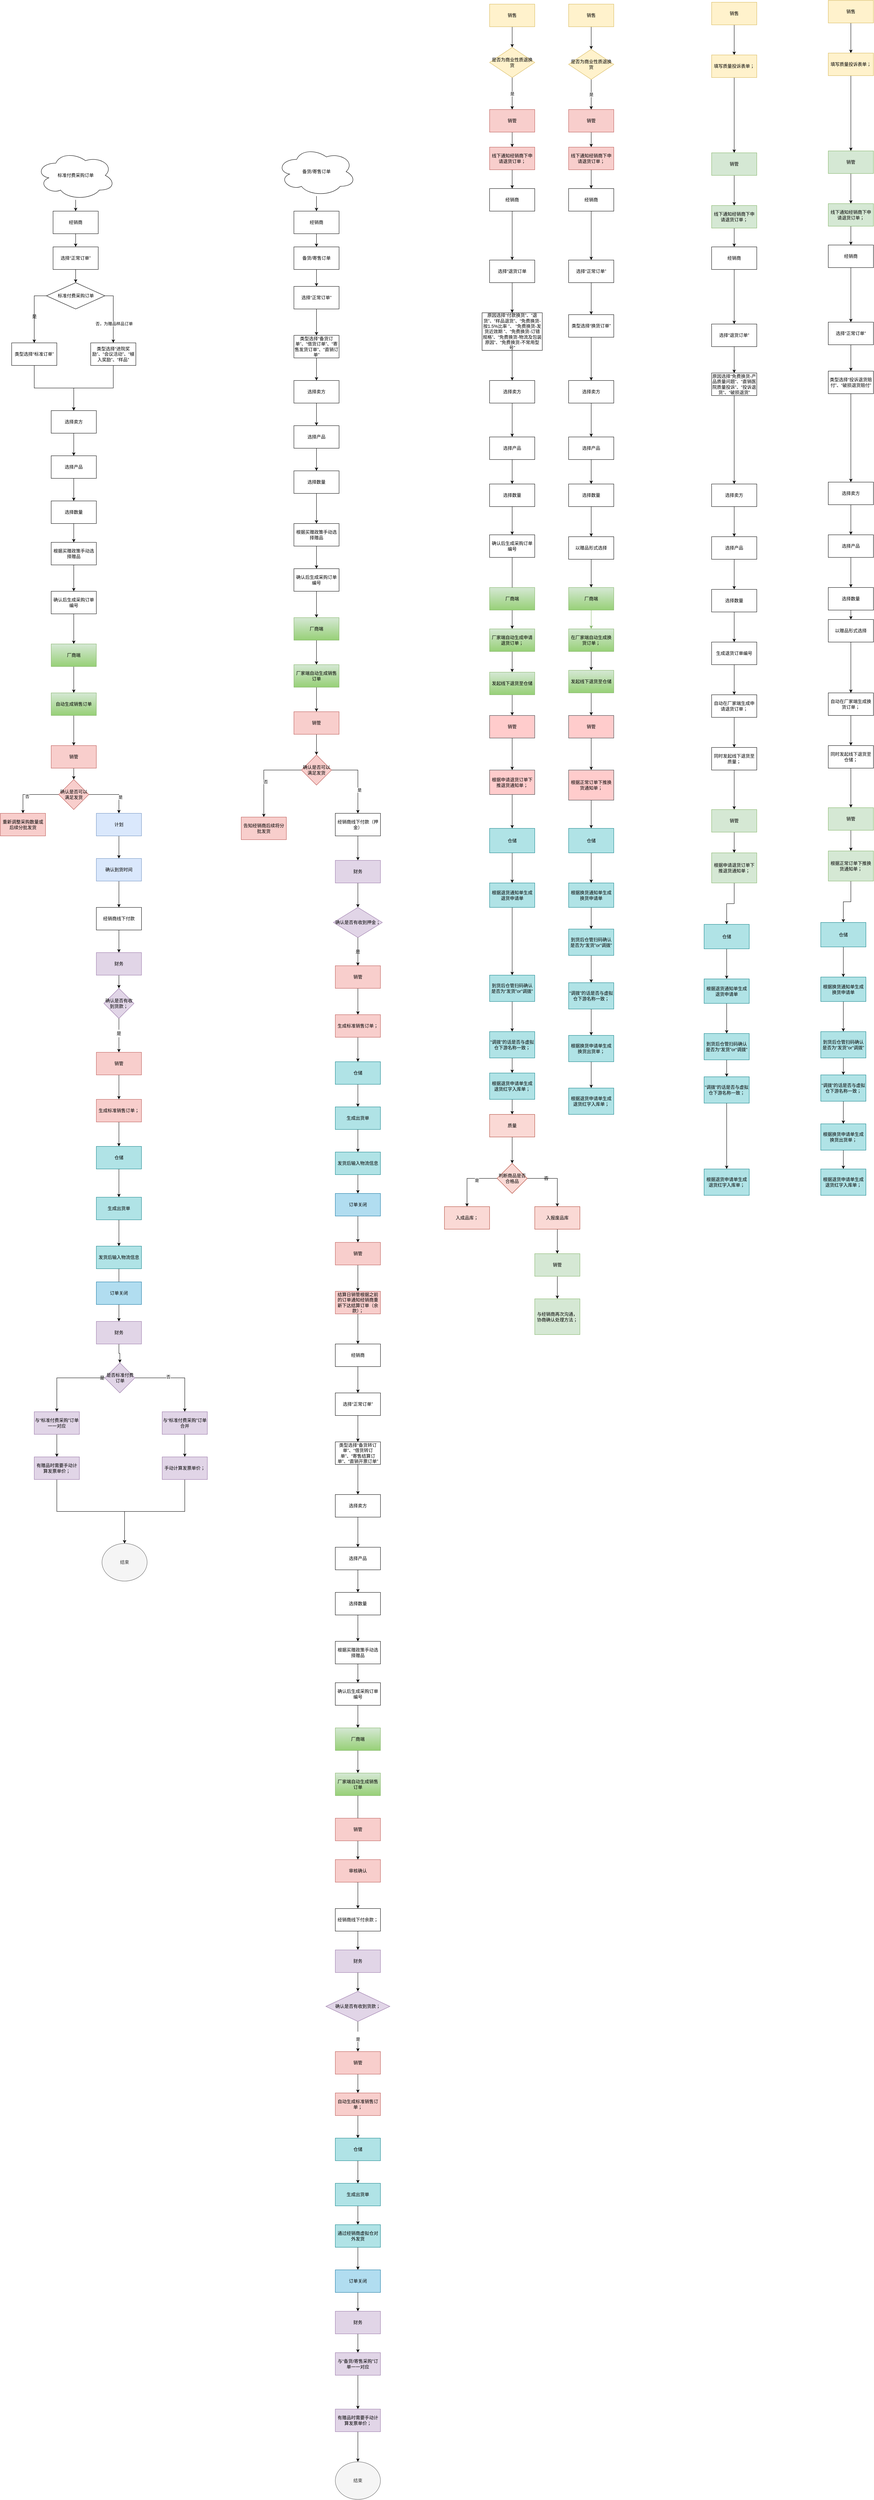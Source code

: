 <mxfile version="14.6.1" type="github">
  <diagram id="Wd80GSpx1UcoW5oWnFMf" name="Page-1">
    <mxGraphModel dx="868" dy="1550" grid="1" gridSize="10" guides="1" tooltips="1" connect="1" arrows="1" fold="1" page="1" pageScale="1" pageWidth="850" pageHeight="1100" math="0" shadow="0">
      <root>
        <mxCell id="0" />
        <mxCell id="1" parent="0" />
        <mxCell id="QnwhwVCY46lNQm2Urvge-598" value="" style="edgeStyle=orthogonalEdgeStyle;rounded=0;orthogonalLoop=1;jettySize=auto;html=1;" edge="1" parent="1" source="QnwhwVCY46lNQm2Urvge-1" target="QnwhwVCY46lNQm2Urvge-70">
          <mxGeometry relative="1" as="geometry" />
        </mxCell>
        <mxCell id="QnwhwVCY46lNQm2Urvge-1" value="选择“正常订单”" style="rounded=0;whiteSpace=wrap;html=1;" vertex="1" parent="1">
          <mxGeometry x="190" y="-75" width="120" height="60" as="geometry" />
        </mxCell>
        <mxCell id="QnwhwVCY46lNQm2Urvge-5" value="" style="edgeStyle=orthogonalEdgeStyle;rounded=0;orthogonalLoop=1;jettySize=auto;html=1;entryX=0.5;entryY=0;entryDx=0;entryDy=0;" edge="1" parent="1" source="QnwhwVCY46lNQm2Urvge-2" target="QnwhwVCY46lNQm2Urvge-6">
          <mxGeometry relative="1" as="geometry">
            <mxPoint x="180" y="320" as="targetPoint" />
          </mxGeometry>
        </mxCell>
        <mxCell id="QnwhwVCY46lNQm2Urvge-2" value="类型选择“标准订单”" style="rounded=0;whiteSpace=wrap;html=1;" vertex="1" parent="1">
          <mxGeometry x="80" y="180" width="120" height="60" as="geometry" />
        </mxCell>
        <mxCell id="QnwhwVCY46lNQm2Urvge-9" value="" style="edgeStyle=orthogonalEdgeStyle;rounded=0;orthogonalLoop=1;jettySize=auto;html=1;" edge="1" parent="1" source="QnwhwVCY46lNQm2Urvge-6" target="QnwhwVCY46lNQm2Urvge-8">
          <mxGeometry relative="1" as="geometry" />
        </mxCell>
        <mxCell id="QnwhwVCY46lNQm2Urvge-6" value="选择卖方" style="rounded=0;whiteSpace=wrap;html=1;" vertex="1" parent="1">
          <mxGeometry x="185" y="360" width="120" height="60" as="geometry" />
        </mxCell>
        <mxCell id="QnwhwVCY46lNQm2Urvge-11" value="" style="edgeStyle=orthogonalEdgeStyle;rounded=0;orthogonalLoop=1;jettySize=auto;html=1;" edge="1" parent="1" source="QnwhwVCY46lNQm2Urvge-8" target="QnwhwVCY46lNQm2Urvge-10">
          <mxGeometry relative="1" as="geometry" />
        </mxCell>
        <mxCell id="QnwhwVCY46lNQm2Urvge-8" value="选择产品" style="rounded=0;whiteSpace=wrap;html=1;" vertex="1" parent="1">
          <mxGeometry x="185" y="480" width="120" height="60" as="geometry" />
        </mxCell>
        <mxCell id="QnwhwVCY46lNQm2Urvge-13" value="" style="edgeStyle=orthogonalEdgeStyle;rounded=0;orthogonalLoop=1;jettySize=auto;html=1;" edge="1" parent="1" source="QnwhwVCY46lNQm2Urvge-10" target="QnwhwVCY46lNQm2Urvge-12">
          <mxGeometry relative="1" as="geometry" />
        </mxCell>
        <mxCell id="QnwhwVCY46lNQm2Urvge-10" value="选择数量" style="rounded=0;whiteSpace=wrap;html=1;" vertex="1" parent="1">
          <mxGeometry x="185" y="600" width="120" height="60" as="geometry" />
        </mxCell>
        <mxCell id="QnwhwVCY46lNQm2Urvge-15" value="" style="edgeStyle=orthogonalEdgeStyle;rounded=0;orthogonalLoop=1;jettySize=auto;html=1;" edge="1" parent="1" source="QnwhwVCY46lNQm2Urvge-12" target="QnwhwVCY46lNQm2Urvge-14">
          <mxGeometry relative="1" as="geometry" />
        </mxCell>
        <mxCell id="QnwhwVCY46lNQm2Urvge-12" value="根据买赠政策手动选择赠品" style="rounded=0;whiteSpace=wrap;html=1;" vertex="1" parent="1">
          <mxGeometry x="185" y="710" width="120" height="60" as="geometry" />
        </mxCell>
        <mxCell id="QnwhwVCY46lNQm2Urvge-607" value="" style="edgeStyle=orthogonalEdgeStyle;rounded=0;orthogonalLoop=1;jettySize=auto;html=1;" edge="1" parent="1" source="QnwhwVCY46lNQm2Urvge-14" target="QnwhwVCY46lNQm2Urvge-606">
          <mxGeometry relative="1" as="geometry" />
        </mxCell>
        <mxCell id="QnwhwVCY46lNQm2Urvge-14" value="确认后生成采购订单编号" style="rounded=0;whiteSpace=wrap;html=1;" vertex="1" parent="1">
          <mxGeometry x="185" y="840" width="120" height="60" as="geometry" />
        </mxCell>
        <mxCell id="QnwhwVCY46lNQm2Urvge-610" value="" style="edgeStyle=orthogonalEdgeStyle;rounded=0;orthogonalLoop=1;jettySize=auto;html=1;" edge="1" parent="1" source="QnwhwVCY46lNQm2Urvge-16" target="QnwhwVCY46lNQm2Urvge-609">
          <mxGeometry relative="1" as="geometry" />
        </mxCell>
        <mxCell id="QnwhwVCY46lNQm2Urvge-16" value="自动生成销售订单" style="rounded=0;whiteSpace=wrap;html=1;gradientColor=#97d077;fillColor=#d5e8d4;strokeColor=#82b366;" vertex="1" parent="1">
          <mxGeometry x="185" y="1110" width="120" height="60" as="geometry" />
        </mxCell>
        <mxCell id="QnwhwVCY46lNQm2Urvge-605" style="edgeStyle=orthogonalEdgeStyle;rounded=0;orthogonalLoop=1;jettySize=auto;html=1;exitX=0.5;exitY=1;exitDx=0;exitDy=0;" edge="1" parent="1" source="QnwhwVCY46lNQm2Urvge-21" target="QnwhwVCY46lNQm2Urvge-6">
          <mxGeometry relative="1" as="geometry" />
        </mxCell>
        <mxCell id="QnwhwVCY46lNQm2Urvge-21" value="类型选择“进院奖励”、“会议活动”、“植入奖励”、“样品”" style="rounded=0;whiteSpace=wrap;html=1;" vertex="1" parent="1">
          <mxGeometry x="290" y="180" width="120" height="60" as="geometry" />
        </mxCell>
        <mxCell id="QnwhwVCY46lNQm2Urvge-55" value="" style="edgeStyle=orthogonalEdgeStyle;rounded=0;orthogonalLoop=1;jettySize=auto;html=1;" edge="1" parent="1" source="QnwhwVCY46lNQm2Urvge-53" target="QnwhwVCY46lNQm2Urvge-54">
          <mxGeometry relative="1" as="geometry" />
        </mxCell>
        <mxCell id="QnwhwVCY46lNQm2Urvge-58" value="否" style="edgeLabel;html=1;align=center;verticalAlign=middle;resizable=0;points=[];" vertex="1" connectable="0" parent="QnwhwVCY46lNQm2Urvge-55">
          <mxGeometry x="0.166" y="5" relative="1" as="geometry">
            <mxPoint as="offset" />
          </mxGeometry>
        </mxCell>
        <mxCell id="QnwhwVCY46lNQm2Urvge-57" value="" style="edgeStyle=orthogonalEdgeStyle;rounded=0;orthogonalLoop=1;jettySize=auto;html=1;" edge="1" parent="1" source="QnwhwVCY46lNQm2Urvge-53" target="QnwhwVCY46lNQm2Urvge-56">
          <mxGeometry relative="1" as="geometry" />
        </mxCell>
        <mxCell id="QnwhwVCY46lNQm2Urvge-59" value="是" style="edgeLabel;html=1;align=center;verticalAlign=middle;resizable=0;points=[];" vertex="1" connectable="0" parent="QnwhwVCY46lNQm2Urvge-57">
          <mxGeometry x="0.328" y="4" relative="1" as="geometry">
            <mxPoint as="offset" />
          </mxGeometry>
        </mxCell>
        <mxCell id="QnwhwVCY46lNQm2Urvge-53" value="确认是否可以满足发货" style="rhombus;whiteSpace=wrap;html=1;fillColor=#f8cecc;strokeColor=#b85450;" vertex="1" parent="1">
          <mxGeometry x="205" y="1340" width="80" height="80" as="geometry" />
        </mxCell>
        <mxCell id="QnwhwVCY46lNQm2Urvge-54" value="重新调整采购数量或后续分批发货" style="whiteSpace=wrap;html=1;strokeColor=#b85450;fillColor=#f8cecc;" vertex="1" parent="1">
          <mxGeometry x="50" y="1430" width="120" height="60" as="geometry" />
        </mxCell>
        <mxCell id="QnwhwVCY46lNQm2Urvge-61" value="" style="edgeStyle=orthogonalEdgeStyle;rounded=0;orthogonalLoop=1;jettySize=auto;html=1;" edge="1" parent="1" source="QnwhwVCY46lNQm2Urvge-56" target="QnwhwVCY46lNQm2Urvge-60">
          <mxGeometry relative="1" as="geometry" />
        </mxCell>
        <mxCell id="QnwhwVCY46lNQm2Urvge-56" value="计划" style="whiteSpace=wrap;html=1;strokeColor=#6c8ebf;fillColor=#dae8fc;" vertex="1" parent="1">
          <mxGeometry x="305" y="1430" width="120" height="60" as="geometry" />
        </mxCell>
        <mxCell id="QnwhwVCY46lNQm2Urvge-63" value="" style="edgeStyle=orthogonalEdgeStyle;rounded=0;orthogonalLoop=1;jettySize=auto;html=1;" edge="1" parent="1" source="QnwhwVCY46lNQm2Urvge-60" target="QnwhwVCY46lNQm2Urvge-62">
          <mxGeometry relative="1" as="geometry" />
        </mxCell>
        <mxCell id="QnwhwVCY46lNQm2Urvge-60" value="确认到货时间" style="whiteSpace=wrap;html=1;strokeColor=#6c8ebf;fillColor=#dae8fc;" vertex="1" parent="1">
          <mxGeometry x="305" y="1550" width="120" height="60" as="geometry" />
        </mxCell>
        <mxCell id="QnwhwVCY46lNQm2Urvge-65" value="" style="edgeStyle=orthogonalEdgeStyle;rounded=0;orthogonalLoop=1;jettySize=auto;html=1;" edge="1" parent="1" source="QnwhwVCY46lNQm2Urvge-62" target="QnwhwVCY46lNQm2Urvge-64">
          <mxGeometry relative="1" as="geometry" />
        </mxCell>
        <mxCell id="QnwhwVCY46lNQm2Urvge-62" value="经销商线下付款" style="whiteSpace=wrap;html=1;" vertex="1" parent="1">
          <mxGeometry x="305" y="1680" width="120" height="60" as="geometry" />
        </mxCell>
        <mxCell id="QnwhwVCY46lNQm2Urvge-81" value="" style="edgeStyle=orthogonalEdgeStyle;rounded=0;orthogonalLoop=1;jettySize=auto;html=1;" edge="1" parent="1" source="QnwhwVCY46lNQm2Urvge-64" target="QnwhwVCY46lNQm2Urvge-80">
          <mxGeometry relative="1" as="geometry" />
        </mxCell>
        <mxCell id="QnwhwVCY46lNQm2Urvge-64" value="财务" style="whiteSpace=wrap;html=1;fillColor=#e1d5e7;strokeColor=#9673a6;" vertex="1" parent="1">
          <mxGeometry x="305" y="1800" width="120" height="60" as="geometry" />
        </mxCell>
        <mxCell id="QnwhwVCY46lNQm2Urvge-597" value="" style="edgeStyle=orthogonalEdgeStyle;rounded=0;orthogonalLoop=1;jettySize=auto;html=1;" edge="1" parent="1" source="QnwhwVCY46lNQm2Urvge-66" target="QnwhwVCY46lNQm2Urvge-1">
          <mxGeometry relative="1" as="geometry" />
        </mxCell>
        <mxCell id="QnwhwVCY46lNQm2Urvge-66" value="经销商" style="rounded=0;whiteSpace=wrap;html=1;" vertex="1" parent="1">
          <mxGeometry x="190" y="-170" width="120" height="60" as="geometry" />
        </mxCell>
        <mxCell id="QnwhwVCY46lNQm2Urvge-601" style="edgeStyle=orthogonalEdgeStyle;rounded=0;orthogonalLoop=1;jettySize=auto;html=1;exitX=1;exitY=0.5;exitDx=0;exitDy=0;" edge="1" parent="1" source="QnwhwVCY46lNQm2Urvge-70" target="QnwhwVCY46lNQm2Urvge-21">
          <mxGeometry relative="1" as="geometry">
            <Array as="points">
              <mxPoint x="350" y="55" />
            </Array>
          </mxGeometry>
        </mxCell>
        <mxCell id="QnwhwVCY46lNQm2Urvge-604" value="否，为赠品样品订单" style="edgeLabel;html=1;align=center;verticalAlign=middle;resizable=0;points=[];" vertex="1" connectable="0" parent="QnwhwVCY46lNQm2Urvge-601">
          <mxGeometry x="0.304" y="2" relative="1" as="geometry">
            <mxPoint as="offset" />
          </mxGeometry>
        </mxCell>
        <mxCell id="QnwhwVCY46lNQm2Urvge-602" style="edgeStyle=orthogonalEdgeStyle;rounded=0;orthogonalLoop=1;jettySize=auto;html=1;exitX=0;exitY=0.5;exitDx=0;exitDy=0;entryX=0.5;entryY=0;entryDx=0;entryDy=0;" edge="1" parent="1" source="QnwhwVCY46lNQm2Urvge-70" target="QnwhwVCY46lNQm2Urvge-2">
          <mxGeometry relative="1" as="geometry" />
        </mxCell>
        <mxCell id="QnwhwVCY46lNQm2Urvge-70" value="标准付费采购订单" style="rhombus;whiteSpace=wrap;html=1;rounded=0;" vertex="1" parent="1">
          <mxGeometry x="172.5" y="20" width="155" height="70" as="geometry" />
        </mxCell>
        <mxCell id="QnwhwVCY46lNQm2Urvge-614" value="" style="edgeStyle=orthogonalEdgeStyle;rounded=0;orthogonalLoop=1;jettySize=auto;html=1;startArrow=none;" edge="1" parent="1" source="QnwhwVCY46lNQm2Urvge-615" target="QnwhwVCY46lNQm2Urvge-613">
          <mxGeometry relative="1" as="geometry">
            <Array as="points">
              <mxPoint x="365" y="2030" />
              <mxPoint x="365" y="2030" />
            </Array>
          </mxGeometry>
        </mxCell>
        <mxCell id="QnwhwVCY46lNQm2Urvge-80" value="确认是否有收到货款；" style="rhombus;whiteSpace=wrap;html=1;strokeColor=#9673a6;fillColor=#e1d5e7;" vertex="1" parent="1">
          <mxGeometry x="325" y="1895" width="80" height="80" as="geometry" />
        </mxCell>
        <mxCell id="QnwhwVCY46lNQm2Urvge-86" value="" style="edgeStyle=orthogonalEdgeStyle;rounded=0;orthogonalLoop=1;jettySize=auto;html=1;" edge="1" parent="1" source="QnwhwVCY46lNQm2Urvge-82" target="QnwhwVCY46lNQm2Urvge-85">
          <mxGeometry relative="1" as="geometry" />
        </mxCell>
        <mxCell id="QnwhwVCY46lNQm2Urvge-82" value="生成标准销售订单；" style="whiteSpace=wrap;html=1;fillColor=#f8cecc;strokeColor=#b85450;" vertex="1" parent="1">
          <mxGeometry x="305" y="2190" width="120" height="60" as="geometry" />
        </mxCell>
        <mxCell id="QnwhwVCY46lNQm2Urvge-88" value="" style="edgeStyle=orthogonalEdgeStyle;rounded=0;orthogonalLoop=1;jettySize=auto;html=1;" edge="1" parent="1" source="QnwhwVCY46lNQm2Urvge-85" target="QnwhwVCY46lNQm2Urvge-87">
          <mxGeometry relative="1" as="geometry" />
        </mxCell>
        <mxCell id="QnwhwVCY46lNQm2Urvge-85" value="仓储" style="whiteSpace=wrap;html=1;fillColor=#b0e3e6;strokeColor=#0e8088;" vertex="1" parent="1">
          <mxGeometry x="305" y="2315" width="120" height="60" as="geometry" />
        </mxCell>
        <mxCell id="QnwhwVCY46lNQm2Urvge-90" value="" style="edgeStyle=orthogonalEdgeStyle;rounded=0;orthogonalLoop=1;jettySize=auto;html=1;" edge="1" parent="1" source="QnwhwVCY46lNQm2Urvge-87" target="QnwhwVCY46lNQm2Urvge-89">
          <mxGeometry relative="1" as="geometry" />
        </mxCell>
        <mxCell id="QnwhwVCY46lNQm2Urvge-87" value="生成出货单" style="whiteSpace=wrap;html=1;fillColor=#b0e3e6;strokeColor=#0e8088;" vertex="1" parent="1">
          <mxGeometry x="305" y="2450" width="120" height="60" as="geometry" />
        </mxCell>
        <mxCell id="QnwhwVCY46lNQm2Urvge-94" value="" style="edgeStyle=orthogonalEdgeStyle;rounded=0;orthogonalLoop=1;jettySize=auto;html=1;" edge="1" parent="1" source="QnwhwVCY46lNQm2Urvge-89" target="QnwhwVCY46lNQm2Urvge-93">
          <mxGeometry relative="1" as="geometry" />
        </mxCell>
        <mxCell id="QnwhwVCY46lNQm2Urvge-89" value="发货后输入物流信息" style="whiteSpace=wrap;html=1;fillColor=#b0e3e6;strokeColor=#0e8088;" vertex="1" parent="1">
          <mxGeometry x="305" y="2580" width="120" height="60" as="geometry" />
        </mxCell>
        <mxCell id="QnwhwVCY46lNQm2Urvge-102" value="" style="edgeStyle=orthogonalEdgeStyle;rounded=0;orthogonalLoop=1;jettySize=auto;html=1;" edge="1" parent="1" source="QnwhwVCY46lNQm2Urvge-93" target="QnwhwVCY46lNQm2Urvge-101">
          <mxGeometry relative="1" as="geometry" />
        </mxCell>
        <mxCell id="QnwhwVCY46lNQm2Urvge-93" value="财务" style="whiteSpace=wrap;html=1;fillColor=#e1d5e7;strokeColor=#9673a6;" vertex="1" parent="1">
          <mxGeometry x="305" y="2780" width="120" height="60" as="geometry" />
        </mxCell>
        <mxCell id="QnwhwVCY46lNQm2Urvge-104" value="" style="edgeStyle=orthogonalEdgeStyle;rounded=0;orthogonalLoop=1;jettySize=auto;html=1;" edge="1" parent="1" source="QnwhwVCY46lNQm2Urvge-101" target="QnwhwVCY46lNQm2Urvge-103">
          <mxGeometry relative="1" as="geometry" />
        </mxCell>
        <mxCell id="QnwhwVCY46lNQm2Urvge-107" value="" style="edgeStyle=orthogonalEdgeStyle;rounded=0;orthogonalLoop=1;jettySize=auto;html=1;entryX=0.5;entryY=0;entryDx=0;entryDy=0;" edge="1" parent="1" source="QnwhwVCY46lNQm2Urvge-101" target="QnwhwVCY46lNQm2Urvge-110">
          <mxGeometry relative="1" as="geometry">
            <mxPoint x="600" y="2930" as="targetPoint" />
          </mxGeometry>
        </mxCell>
        <mxCell id="QnwhwVCY46lNQm2Urvge-109" value="否" style="edgeLabel;html=1;align=center;verticalAlign=middle;resizable=0;points=[];" vertex="1" connectable="0" parent="QnwhwVCY46lNQm2Urvge-107">
          <mxGeometry x="-0.208" y="3" relative="1" as="geometry">
            <mxPoint as="offset" />
          </mxGeometry>
        </mxCell>
        <mxCell id="QnwhwVCY46lNQm2Urvge-101" value="是否标准付费订单" style="rhombus;whiteSpace=wrap;html=1;strokeColor=#9673a6;fillColor=#e1d5e7;" vertex="1" parent="1">
          <mxGeometry x="327.5" y="2890" width="80" height="80" as="geometry" />
        </mxCell>
        <mxCell id="QnwhwVCY46lNQm2Urvge-112" value="" style="edgeStyle=orthogonalEdgeStyle;rounded=0;orthogonalLoop=1;jettySize=auto;html=1;" edge="1" parent="1" source="QnwhwVCY46lNQm2Urvge-103" target="QnwhwVCY46lNQm2Urvge-111">
          <mxGeometry relative="1" as="geometry" />
        </mxCell>
        <mxCell id="QnwhwVCY46lNQm2Urvge-103" value="与“标准付费采购”订单一一对应" style="whiteSpace=wrap;html=1;strokeColor=#9673a6;fillColor=#e1d5e7;" vertex="1" parent="1">
          <mxGeometry x="140" y="3020" width="120" height="60" as="geometry" />
        </mxCell>
        <mxCell id="QnwhwVCY46lNQm2Urvge-105" value="是" style="text;html=1;align=center;verticalAlign=middle;resizable=0;points=[];autosize=1;strokeColor=none;" vertex="1" parent="1">
          <mxGeometry x="305" y="2920" width="30" height="20" as="geometry" />
        </mxCell>
        <mxCell id="QnwhwVCY46lNQm2Urvge-114" value="" style="edgeStyle=orthogonalEdgeStyle;rounded=0;orthogonalLoop=1;jettySize=auto;html=1;" edge="1" parent="1" source="QnwhwVCY46lNQm2Urvge-110" target="QnwhwVCY46lNQm2Urvge-113">
          <mxGeometry relative="1" as="geometry" />
        </mxCell>
        <mxCell id="QnwhwVCY46lNQm2Urvge-110" value="与“标准付费采购”订单合并" style="rounded=0;whiteSpace=wrap;html=1;fillColor=#e1d5e7;strokeColor=#9673a6;" vertex="1" parent="1">
          <mxGeometry x="480" y="3020" width="120" height="60" as="geometry" />
        </mxCell>
        <mxCell id="QnwhwVCY46lNQm2Urvge-679" style="edgeStyle=orthogonalEdgeStyle;rounded=0;orthogonalLoop=1;jettySize=auto;html=1;exitX=0.5;exitY=1;exitDx=0;exitDy=0;" edge="1" parent="1" source="QnwhwVCY46lNQm2Urvge-111" target="QnwhwVCY46lNQm2Urvge-663">
          <mxGeometry relative="1" as="geometry" />
        </mxCell>
        <mxCell id="QnwhwVCY46lNQm2Urvge-111" value="有赠品时需要手动计算发票单价；" style="whiteSpace=wrap;html=1;strokeColor=#9673a6;fillColor=#e1d5e7;" vertex="1" parent="1">
          <mxGeometry x="140" y="3140" width="120" height="60" as="geometry" />
        </mxCell>
        <mxCell id="QnwhwVCY46lNQm2Urvge-682" style="edgeStyle=orthogonalEdgeStyle;rounded=0;orthogonalLoop=1;jettySize=auto;html=1;exitX=0.5;exitY=1;exitDx=0;exitDy=0;entryX=0.5;entryY=0;entryDx=0;entryDy=0;" edge="1" parent="1" source="QnwhwVCY46lNQm2Urvge-113" target="QnwhwVCY46lNQm2Urvge-663">
          <mxGeometry relative="1" as="geometry" />
        </mxCell>
        <mxCell id="QnwhwVCY46lNQm2Urvge-113" value="手动计算发票单价；" style="rounded=0;whiteSpace=wrap;html=1;fillColor=#e1d5e7;strokeColor=#9673a6;" vertex="1" parent="1">
          <mxGeometry x="480" y="3140" width="120" height="60" as="geometry" />
        </mxCell>
        <mxCell id="QnwhwVCY46lNQm2Urvge-115" value="" style="edgeStyle=orthogonalEdgeStyle;rounded=0;orthogonalLoop=1;jettySize=auto;html=1;" edge="1" parent="1" source="QnwhwVCY46lNQm2Urvge-116" target="QnwhwVCY46lNQm2Urvge-118">
          <mxGeometry relative="1" as="geometry" />
        </mxCell>
        <mxCell id="QnwhwVCY46lNQm2Urvge-116" value="选择“正常订单”" style="rounded=0;whiteSpace=wrap;html=1;" vertex="1" parent="1">
          <mxGeometry x="830" y="30" width="120" height="60" as="geometry" />
        </mxCell>
        <mxCell id="QnwhwVCY46lNQm2Urvge-117" value="" style="edgeStyle=orthogonalEdgeStyle;rounded=0;orthogonalLoop=1;jettySize=auto;html=1;entryX=0.5;entryY=0;entryDx=0;entryDy=0;" edge="1" parent="1" source="QnwhwVCY46lNQm2Urvge-118" target="QnwhwVCY46lNQm2Urvge-120">
          <mxGeometry relative="1" as="geometry">
            <mxPoint x="890" y="315" as="targetPoint" />
          </mxGeometry>
        </mxCell>
        <mxCell id="QnwhwVCY46lNQm2Urvge-118" value="类型选择“备货订单”、“借货订单”、“寄售发货订单”、“直销订单”" style="rounded=0;whiteSpace=wrap;html=1;" vertex="1" parent="1">
          <mxGeometry x="830" y="160" width="120" height="60" as="geometry" />
        </mxCell>
        <mxCell id="QnwhwVCY46lNQm2Urvge-119" value="" style="edgeStyle=orthogonalEdgeStyle;rounded=0;orthogonalLoop=1;jettySize=auto;html=1;" edge="1" parent="1" source="QnwhwVCY46lNQm2Urvge-120" target="QnwhwVCY46lNQm2Urvge-122">
          <mxGeometry relative="1" as="geometry" />
        </mxCell>
        <mxCell id="QnwhwVCY46lNQm2Urvge-120" value="选择卖方" style="rounded=0;whiteSpace=wrap;html=1;" vertex="1" parent="1">
          <mxGeometry x="830" y="280" width="120" height="60" as="geometry" />
        </mxCell>
        <mxCell id="QnwhwVCY46lNQm2Urvge-121" value="" style="edgeStyle=orthogonalEdgeStyle;rounded=0;orthogonalLoop=1;jettySize=auto;html=1;" edge="1" parent="1" source="QnwhwVCY46lNQm2Urvge-122" target="QnwhwVCY46lNQm2Urvge-124">
          <mxGeometry relative="1" as="geometry" />
        </mxCell>
        <mxCell id="QnwhwVCY46lNQm2Urvge-122" value="选择产品" style="rounded=0;whiteSpace=wrap;html=1;" vertex="1" parent="1">
          <mxGeometry x="830" y="400" width="120" height="60" as="geometry" />
        </mxCell>
        <mxCell id="QnwhwVCY46lNQm2Urvge-123" value="" style="edgeStyle=orthogonalEdgeStyle;rounded=0;orthogonalLoop=1;jettySize=auto;html=1;" edge="1" parent="1" source="QnwhwVCY46lNQm2Urvge-124" target="QnwhwVCY46lNQm2Urvge-126">
          <mxGeometry relative="1" as="geometry" />
        </mxCell>
        <mxCell id="QnwhwVCY46lNQm2Urvge-124" value="选择数量" style="rounded=0;whiteSpace=wrap;html=1;" vertex="1" parent="1">
          <mxGeometry x="830" y="520" width="120" height="60" as="geometry" />
        </mxCell>
        <mxCell id="QnwhwVCY46lNQm2Urvge-125" value="" style="edgeStyle=orthogonalEdgeStyle;rounded=0;orthogonalLoop=1;jettySize=auto;html=1;" edge="1" parent="1" source="QnwhwVCY46lNQm2Urvge-126" target="QnwhwVCY46lNQm2Urvge-128">
          <mxGeometry relative="1" as="geometry" />
        </mxCell>
        <mxCell id="QnwhwVCY46lNQm2Urvge-126" value="根据买赠政策手动选择赠品" style="rounded=0;whiteSpace=wrap;html=1;" vertex="1" parent="1">
          <mxGeometry x="830" y="660" width="120" height="60" as="geometry" />
        </mxCell>
        <mxCell id="QnwhwVCY46lNQm2Urvge-621" value="" style="edgeStyle=orthogonalEdgeStyle;rounded=0;orthogonalLoop=1;jettySize=auto;html=1;" edge="1" parent="1" source="QnwhwVCY46lNQm2Urvge-128" target="QnwhwVCY46lNQm2Urvge-620">
          <mxGeometry relative="1" as="geometry" />
        </mxCell>
        <mxCell id="QnwhwVCY46lNQm2Urvge-128" value="确认后生成采购订单编号" style="rounded=0;whiteSpace=wrap;html=1;" vertex="1" parent="1">
          <mxGeometry x="830" y="780" width="120" height="60" as="geometry" />
        </mxCell>
        <mxCell id="QnwhwVCY46lNQm2Urvge-624" value="" style="edgeStyle=orthogonalEdgeStyle;rounded=0;orthogonalLoop=1;jettySize=auto;html=1;" edge="1" parent="1" source="QnwhwVCY46lNQm2Urvge-130" target="QnwhwVCY46lNQm2Urvge-623">
          <mxGeometry relative="1" as="geometry" />
        </mxCell>
        <mxCell id="QnwhwVCY46lNQm2Urvge-130" value="厂家端自动生成销售订单" style="rounded=0;whiteSpace=wrap;html=1;gradientColor=#97d077;fillColor=#d5e8d4;strokeColor=#82b366;" vertex="1" parent="1">
          <mxGeometry x="830" y="1035" width="120" height="60" as="geometry" />
        </mxCell>
        <mxCell id="QnwhwVCY46lNQm2Urvge-147" value="" style="edgeStyle=orthogonalEdgeStyle;rounded=0;orthogonalLoop=1;jettySize=auto;html=1;" edge="1" parent="1" source="QnwhwVCY46lNQm2Urvge-151" target="QnwhwVCY46lNQm2Urvge-152">
          <mxGeometry relative="1" as="geometry" />
        </mxCell>
        <mxCell id="QnwhwVCY46lNQm2Urvge-148" value="否" style="edgeLabel;html=1;align=center;verticalAlign=middle;resizable=0;points=[];" vertex="1" connectable="0" parent="QnwhwVCY46lNQm2Urvge-147">
          <mxGeometry x="0.166" y="5" relative="1" as="geometry">
            <mxPoint as="offset" />
          </mxGeometry>
        </mxCell>
        <mxCell id="QnwhwVCY46lNQm2Urvge-149" value="" style="edgeStyle=orthogonalEdgeStyle;rounded=0;orthogonalLoop=1;jettySize=auto;html=1;entryX=0.5;entryY=0;entryDx=0;entryDy=0;" edge="1" parent="1" source="QnwhwVCY46lNQm2Urvge-151" target="QnwhwVCY46lNQm2Urvge-158">
          <mxGeometry relative="1" as="geometry">
            <mxPoint x="1050" y="1700" as="targetPoint" />
          </mxGeometry>
        </mxCell>
        <mxCell id="QnwhwVCY46lNQm2Urvge-150" value="是" style="edgeLabel;html=1;align=center;verticalAlign=middle;resizable=0;points=[];" vertex="1" connectable="0" parent="QnwhwVCY46lNQm2Urvge-149">
          <mxGeometry x="0.328" y="4" relative="1" as="geometry">
            <mxPoint as="offset" />
          </mxGeometry>
        </mxCell>
        <mxCell id="QnwhwVCY46lNQm2Urvge-151" value="确认是否可以满足发货" style="rhombus;whiteSpace=wrap;html=1;fillColor=#f8cecc;strokeColor=#b85450;" vertex="1" parent="1">
          <mxGeometry x="850" y="1275" width="80" height="80" as="geometry" />
        </mxCell>
        <mxCell id="QnwhwVCY46lNQm2Urvge-152" value="告知经销商后续将分批发货" style="whiteSpace=wrap;html=1;strokeColor=#b85450;fillColor=#f8cecc;" vertex="1" parent="1">
          <mxGeometry x="690" y="1440" width="120" height="60" as="geometry" />
        </mxCell>
        <mxCell id="QnwhwVCY46lNQm2Urvge-157" value="" style="edgeStyle=orthogonalEdgeStyle;rounded=0;orthogonalLoop=1;jettySize=auto;html=1;" edge="1" parent="1" source="QnwhwVCY46lNQm2Urvge-158" target="QnwhwVCY46lNQm2Urvge-160">
          <mxGeometry relative="1" as="geometry" />
        </mxCell>
        <mxCell id="QnwhwVCY46lNQm2Urvge-158" value="经销商线下付款（押金）" style="whiteSpace=wrap;html=1;" vertex="1" parent="1">
          <mxGeometry x="940" y="1430" width="120" height="60" as="geometry" />
        </mxCell>
        <mxCell id="QnwhwVCY46lNQm2Urvge-159" value="" style="edgeStyle=orthogonalEdgeStyle;rounded=0;orthogonalLoop=1;jettySize=auto;html=1;" edge="1" parent="1" source="QnwhwVCY46lNQm2Urvge-160" target="QnwhwVCY46lNQm2Urvge-170">
          <mxGeometry relative="1" as="geometry" />
        </mxCell>
        <mxCell id="QnwhwVCY46lNQm2Urvge-160" value="财务" style="whiteSpace=wrap;html=1;fillColor=#e1d5e7;strokeColor=#9673a6;" vertex="1" parent="1">
          <mxGeometry x="940" y="1555" width="120" height="60" as="geometry" />
        </mxCell>
        <mxCell id="QnwhwVCY46lNQm2Urvge-194" value="" style="edgeStyle=orthogonalEdgeStyle;rounded=0;orthogonalLoop=1;jettySize=auto;html=1;" edge="1" parent="1" source="QnwhwVCY46lNQm2Urvge-162" target="QnwhwVCY46lNQm2Urvge-193">
          <mxGeometry relative="1" as="geometry" />
        </mxCell>
        <mxCell id="QnwhwVCY46lNQm2Urvge-162" value="经销商" style="rounded=0;whiteSpace=wrap;html=1;" vertex="1" parent="1">
          <mxGeometry x="830" y="-170" width="120" height="60" as="geometry" />
        </mxCell>
        <mxCell id="QnwhwVCY46lNQm2Urvge-170" value="确认是否有收到押金；" style="rhombus;whiteSpace=wrap;html=1;strokeColor=#9673a6;fillColor=#e1d5e7;" vertex="1" parent="1">
          <mxGeometry x="935" y="1680" width="130" height="80" as="geometry" />
        </mxCell>
        <mxCell id="QnwhwVCY46lNQm2Urvge-173" value="" style="edgeStyle=orthogonalEdgeStyle;rounded=0;orthogonalLoop=1;jettySize=auto;html=1;" edge="1" parent="1" source="QnwhwVCY46lNQm2Urvge-174" target="QnwhwVCY46lNQm2Urvge-176">
          <mxGeometry relative="1" as="geometry" />
        </mxCell>
        <mxCell id="QnwhwVCY46lNQm2Urvge-174" value="仓储" style="whiteSpace=wrap;html=1;fillColor=#b0e3e6;strokeColor=#0e8088;" vertex="1" parent="1">
          <mxGeometry x="940" y="2090" width="120" height="60" as="geometry" />
        </mxCell>
        <mxCell id="QnwhwVCY46lNQm2Urvge-175" value="" style="edgeStyle=orthogonalEdgeStyle;rounded=0;orthogonalLoop=1;jettySize=auto;html=1;" edge="1" parent="1" source="QnwhwVCY46lNQm2Urvge-176" target="QnwhwVCY46lNQm2Urvge-178">
          <mxGeometry relative="1" as="geometry" />
        </mxCell>
        <mxCell id="QnwhwVCY46lNQm2Urvge-176" value="生成出货单" style="whiteSpace=wrap;html=1;fillColor=#b0e3e6;strokeColor=#0e8088;" vertex="1" parent="1">
          <mxGeometry x="940" y="2210" width="120" height="60" as="geometry" />
        </mxCell>
        <mxCell id="QnwhwVCY46lNQm2Urvge-635" value="" style="edgeStyle=orthogonalEdgeStyle;rounded=0;orthogonalLoop=1;jettySize=auto;html=1;" edge="1" parent="1" source="QnwhwVCY46lNQm2Urvge-178" target="QnwhwVCY46lNQm2Urvge-634">
          <mxGeometry relative="1" as="geometry" />
        </mxCell>
        <mxCell id="QnwhwVCY46lNQm2Urvge-178" value="发货后输入物流信息" style="whiteSpace=wrap;html=1;fillColor=#b0e3e6;strokeColor=#0e8088;" vertex="1" parent="1">
          <mxGeometry x="940" y="2330" width="120" height="60" as="geometry" />
        </mxCell>
        <mxCell id="QnwhwVCY46lNQm2Urvge-195" value="" style="edgeStyle=orthogonalEdgeStyle;rounded=0;orthogonalLoop=1;jettySize=auto;html=1;" edge="1" parent="1" source="QnwhwVCY46lNQm2Urvge-193" target="QnwhwVCY46lNQm2Urvge-116">
          <mxGeometry relative="1" as="geometry" />
        </mxCell>
        <mxCell id="QnwhwVCY46lNQm2Urvge-193" value="备货/寄售订单" style="rounded=0;whiteSpace=wrap;html=1;" vertex="1" parent="1">
          <mxGeometry x="830" y="-75" width="120" height="60" as="geometry" />
        </mxCell>
        <mxCell id="QnwhwVCY46lNQm2Urvge-237" style="edgeStyle=orthogonalEdgeStyle;rounded=0;orthogonalLoop=1;jettySize=auto;html=1;entryX=0.5;entryY=0;entryDx=0;entryDy=0;" edge="1" parent="1" source="QnwhwVCY46lNQm2Urvge-196" target="QnwhwVCY46lNQm2Urvge-234">
          <mxGeometry relative="1" as="geometry" />
        </mxCell>
        <mxCell id="QnwhwVCY46lNQm2Urvge-639" style="edgeStyle=orthogonalEdgeStyle;rounded=0;orthogonalLoop=1;jettySize=auto;html=1;exitX=0.5;exitY=1;exitDx=0;exitDy=0;" edge="1" parent="1" source="QnwhwVCY46lNQm2Urvge-196">
          <mxGeometry relative="1" as="geometry">
            <mxPoint x="990" y="2740" as="targetPoint" />
          </mxGeometry>
        </mxCell>
        <mxCell id="QnwhwVCY46lNQm2Urvge-196" value="结算日销管根据之前的订单通知经销商重新下达结算订单（余款）；" style="whiteSpace=wrap;html=1;fillColor=#f8cecc;strokeColor=#b85450;" vertex="1" parent="1">
          <mxGeometry x="940" y="2700" width="120" height="60" as="geometry" />
        </mxCell>
        <mxCell id="QnwhwVCY46lNQm2Urvge-218" value="" style="edgeStyle=orthogonalEdgeStyle;rounded=0;orthogonalLoop=1;jettySize=auto;html=1;" edge="1" parent="1" source="QnwhwVCY46lNQm2Urvge-219" target="QnwhwVCY46lNQm2Urvge-221">
          <mxGeometry relative="1" as="geometry" />
        </mxCell>
        <mxCell id="QnwhwVCY46lNQm2Urvge-219" value="选择“正常订单”" style="rounded=0;whiteSpace=wrap;html=1;" vertex="1" parent="1">
          <mxGeometry x="940" y="2970" width="120" height="60" as="geometry" />
        </mxCell>
        <mxCell id="QnwhwVCY46lNQm2Urvge-220" value="" style="edgeStyle=orthogonalEdgeStyle;rounded=0;orthogonalLoop=1;jettySize=auto;html=1;entryX=0.5;entryY=0;entryDx=0;entryDy=0;" edge="1" parent="1" source="QnwhwVCY46lNQm2Urvge-221" target="QnwhwVCY46lNQm2Urvge-223">
          <mxGeometry relative="1" as="geometry">
            <mxPoint x="750" y="3375" as="targetPoint" />
          </mxGeometry>
        </mxCell>
        <mxCell id="QnwhwVCY46lNQm2Urvge-221" value="类型选择“备货转订单”、“借货转订单”、“寄售结算订单”、“直销开票订单”" style="rounded=0;whiteSpace=wrap;html=1;" vertex="1" parent="1">
          <mxGeometry x="940" y="3100" width="120" height="60" as="geometry" />
        </mxCell>
        <mxCell id="QnwhwVCY46lNQm2Urvge-222" value="" style="edgeStyle=orthogonalEdgeStyle;rounded=0;orthogonalLoop=1;jettySize=auto;html=1;" edge="1" parent="1" source="QnwhwVCY46lNQm2Urvge-223" target="QnwhwVCY46lNQm2Urvge-225">
          <mxGeometry relative="1" as="geometry" />
        </mxCell>
        <mxCell id="QnwhwVCY46lNQm2Urvge-223" value="选择卖方" style="rounded=0;whiteSpace=wrap;html=1;" vertex="1" parent="1">
          <mxGeometry x="940" y="3240" width="120" height="60" as="geometry" />
        </mxCell>
        <mxCell id="QnwhwVCY46lNQm2Urvge-224" value="" style="edgeStyle=orthogonalEdgeStyle;rounded=0;orthogonalLoop=1;jettySize=auto;html=1;" edge="1" parent="1" source="QnwhwVCY46lNQm2Urvge-225" target="QnwhwVCY46lNQm2Urvge-227">
          <mxGeometry relative="1" as="geometry" />
        </mxCell>
        <mxCell id="QnwhwVCY46lNQm2Urvge-225" value="选择产品" style="rounded=0;whiteSpace=wrap;html=1;" vertex="1" parent="1">
          <mxGeometry x="940" y="3380" width="120" height="60" as="geometry" />
        </mxCell>
        <mxCell id="QnwhwVCY46lNQm2Urvge-226" value="" style="edgeStyle=orthogonalEdgeStyle;rounded=0;orthogonalLoop=1;jettySize=auto;html=1;" edge="1" parent="1" source="QnwhwVCY46lNQm2Urvge-227" target="QnwhwVCY46lNQm2Urvge-229">
          <mxGeometry relative="1" as="geometry" />
        </mxCell>
        <mxCell id="QnwhwVCY46lNQm2Urvge-227" value="选择数量" style="rounded=0;whiteSpace=wrap;html=1;" vertex="1" parent="1">
          <mxGeometry x="940" y="3500" width="120" height="60" as="geometry" />
        </mxCell>
        <mxCell id="QnwhwVCY46lNQm2Urvge-228" value="" style="edgeStyle=orthogonalEdgeStyle;rounded=0;orthogonalLoop=1;jettySize=auto;html=1;" edge="1" parent="1" source="QnwhwVCY46lNQm2Urvge-229" target="QnwhwVCY46lNQm2Urvge-231">
          <mxGeometry relative="1" as="geometry" />
        </mxCell>
        <mxCell id="QnwhwVCY46lNQm2Urvge-229" value="根据买赠政策手动选择赠品" style="rounded=0;whiteSpace=wrap;html=1;" vertex="1" parent="1">
          <mxGeometry x="940" y="3630" width="120" height="60" as="geometry" />
        </mxCell>
        <mxCell id="QnwhwVCY46lNQm2Urvge-642" value="" style="edgeStyle=orthogonalEdgeStyle;rounded=0;orthogonalLoop=1;jettySize=auto;html=1;" edge="1" parent="1" source="QnwhwVCY46lNQm2Urvge-231" target="QnwhwVCY46lNQm2Urvge-641">
          <mxGeometry relative="1" as="geometry" />
        </mxCell>
        <mxCell id="QnwhwVCY46lNQm2Urvge-231" value="确认后生成采购订单编号" style="rounded=0;whiteSpace=wrap;html=1;" vertex="1" parent="1">
          <mxGeometry x="940" y="3740" width="120" height="60" as="geometry" />
        </mxCell>
        <mxCell id="QnwhwVCY46lNQm2Urvge-640" value="" style="edgeStyle=orthogonalEdgeStyle;rounded=0;orthogonalLoop=1;jettySize=auto;html=1;startArrow=none;" edge="1" parent="1" source="QnwhwVCY46lNQm2Urvge-647" target="QnwhwVCY46lNQm2Urvge-240">
          <mxGeometry relative="1" as="geometry" />
        </mxCell>
        <mxCell id="QnwhwVCY46lNQm2Urvge-232" value="厂家端自动生成销售订单" style="rounded=0;whiteSpace=wrap;html=1;gradientColor=#97d077;fillColor=#d5e8d4;strokeColor=#82b366;" vertex="1" parent="1">
          <mxGeometry x="940" y="3980" width="120" height="60" as="geometry" />
        </mxCell>
        <mxCell id="QnwhwVCY46lNQm2Urvge-238" style="edgeStyle=orthogonalEdgeStyle;rounded=0;orthogonalLoop=1;jettySize=auto;html=1;exitX=0.5;exitY=1;exitDx=0;exitDy=0;" edge="1" parent="1" source="QnwhwVCY46lNQm2Urvge-234" target="QnwhwVCY46lNQm2Urvge-219">
          <mxGeometry relative="1" as="geometry" />
        </mxCell>
        <mxCell id="QnwhwVCY46lNQm2Urvge-234" value="经销商" style="rounded=0;whiteSpace=wrap;html=1;" vertex="1" parent="1">
          <mxGeometry x="940" y="2840" width="120" height="60" as="geometry" />
        </mxCell>
        <mxCell id="QnwhwVCY46lNQm2Urvge-239" value="" style="edgeStyle=orthogonalEdgeStyle;rounded=0;orthogonalLoop=1;jettySize=auto;html=1;" edge="1" parent="1" source="QnwhwVCY46lNQm2Urvge-240" target="QnwhwVCY46lNQm2Urvge-242">
          <mxGeometry relative="1" as="geometry" />
        </mxCell>
        <mxCell id="QnwhwVCY46lNQm2Urvge-240" value="经销商线下付余款；" style="whiteSpace=wrap;html=1;" vertex="1" parent="1">
          <mxGeometry x="940" y="4340" width="120" height="60" as="geometry" />
        </mxCell>
        <mxCell id="QnwhwVCY46lNQm2Urvge-241" value="" style="edgeStyle=orthogonalEdgeStyle;rounded=0;orthogonalLoop=1;jettySize=auto;html=1;" edge="1" parent="1" source="QnwhwVCY46lNQm2Urvge-242" target="QnwhwVCY46lNQm2Urvge-245">
          <mxGeometry relative="1" as="geometry" />
        </mxCell>
        <mxCell id="QnwhwVCY46lNQm2Urvge-242" value="财务" style="whiteSpace=wrap;html=1;fillColor=#e1d5e7;strokeColor=#9673a6;" vertex="1" parent="1">
          <mxGeometry x="940" y="4450" width="120" height="60" as="geometry" />
        </mxCell>
        <mxCell id="QnwhwVCY46lNQm2Urvge-655" value="&lt;br&gt;是" style="edgeStyle=orthogonalEdgeStyle;rounded=0;orthogonalLoop=1;jettySize=auto;html=1;exitX=0.5;exitY=1;exitDx=0;exitDy=0;" edge="1" parent="1" source="QnwhwVCY46lNQm2Urvge-245" target="QnwhwVCY46lNQm2Urvge-650">
          <mxGeometry relative="1" as="geometry">
            <Array as="points">
              <mxPoint x="1000" y="4710" />
              <mxPoint x="1000" y="4710" />
            </Array>
          </mxGeometry>
        </mxCell>
        <mxCell id="QnwhwVCY46lNQm2Urvge-245" value="确认是否有收到货款；" style="rhombus;whiteSpace=wrap;html=1;strokeColor=#9673a6;fillColor=#e1d5e7;" vertex="1" parent="1">
          <mxGeometry x="915" y="4560" width="170" height="80" as="geometry" />
        </mxCell>
        <mxCell id="QnwhwVCY46lNQm2Urvge-266" style="edgeStyle=orthogonalEdgeStyle;rounded=0;orthogonalLoop=1;jettySize=auto;html=1;entryX=0.5;entryY=0;entryDx=0;entryDy=0;" edge="1" parent="1" source="QnwhwVCY46lNQm2Urvge-246" target="QnwhwVCY46lNQm2Urvge-248">
          <mxGeometry relative="1" as="geometry" />
        </mxCell>
        <mxCell id="QnwhwVCY46lNQm2Urvge-246" value="自动生成标准销售订单；" style="whiteSpace=wrap;html=1;fillColor=#f8cecc;strokeColor=#b85450;" vertex="1" parent="1">
          <mxGeometry x="940" y="4830" width="120" height="60" as="geometry" />
        </mxCell>
        <mxCell id="QnwhwVCY46lNQm2Urvge-247" value="" style="edgeStyle=orthogonalEdgeStyle;rounded=0;orthogonalLoop=1;jettySize=auto;html=1;" edge="1" parent="1" source="QnwhwVCY46lNQm2Urvge-248" target="QnwhwVCY46lNQm2Urvge-250">
          <mxGeometry relative="1" as="geometry" />
        </mxCell>
        <mxCell id="QnwhwVCY46lNQm2Urvge-248" value="仓储" style="whiteSpace=wrap;html=1;fillColor=#b0e3e6;strokeColor=#0e8088;" vertex="1" parent="1">
          <mxGeometry x="940" y="4950" width="120" height="60" as="geometry" />
        </mxCell>
        <mxCell id="QnwhwVCY46lNQm2Urvge-249" value="" style="edgeStyle=orthogonalEdgeStyle;rounded=0;orthogonalLoop=1;jettySize=auto;html=1;" edge="1" parent="1" source="QnwhwVCY46lNQm2Urvge-250" target="QnwhwVCY46lNQm2Urvge-252">
          <mxGeometry relative="1" as="geometry" />
        </mxCell>
        <mxCell id="QnwhwVCY46lNQm2Urvge-250" value="生成出货单" style="whiteSpace=wrap;html=1;fillColor=#b0e3e6;strokeColor=#0e8088;" vertex="1" parent="1">
          <mxGeometry x="940" y="5070" width="120" height="60" as="geometry" />
        </mxCell>
        <mxCell id="QnwhwVCY46lNQm2Urvge-658" value="" style="edgeStyle=orthogonalEdgeStyle;rounded=0;orthogonalLoop=1;jettySize=auto;html=1;" edge="1" parent="1" source="QnwhwVCY46lNQm2Urvge-252" target="QnwhwVCY46lNQm2Urvge-657">
          <mxGeometry relative="1" as="geometry" />
        </mxCell>
        <mxCell id="QnwhwVCY46lNQm2Urvge-252" value="通过经销商虚拟仓对外发货" style="whiteSpace=wrap;html=1;fillColor=#b0e3e6;strokeColor=#0e8088;" vertex="1" parent="1">
          <mxGeometry x="940" y="5180" width="120" height="60" as="geometry" />
        </mxCell>
        <mxCell id="QnwhwVCY46lNQm2Urvge-660" value="" style="edgeStyle=orthogonalEdgeStyle;rounded=0;orthogonalLoop=1;jettySize=auto;html=1;" edge="1" parent="1" source="QnwhwVCY46lNQm2Urvge-254" target="QnwhwVCY46lNQm2Urvge-260">
          <mxGeometry relative="1" as="geometry" />
        </mxCell>
        <mxCell id="QnwhwVCY46lNQm2Urvge-254" value="财务" style="whiteSpace=wrap;html=1;fillColor=#e1d5e7;strokeColor=#9673a6;" vertex="1" parent="1">
          <mxGeometry x="940" y="5410" width="120" height="60" as="geometry" />
        </mxCell>
        <mxCell id="QnwhwVCY46lNQm2Urvge-259" value="" style="edgeStyle=orthogonalEdgeStyle;rounded=0;orthogonalLoop=1;jettySize=auto;html=1;" edge="1" parent="1" source="QnwhwVCY46lNQm2Urvge-260" target="QnwhwVCY46lNQm2Urvge-264">
          <mxGeometry relative="1" as="geometry" />
        </mxCell>
        <mxCell id="QnwhwVCY46lNQm2Urvge-260" value="与“备货/寄售采购”订单一一对应" style="whiteSpace=wrap;html=1;strokeColor=#9673a6;fillColor=#e1d5e7;" vertex="1" parent="1">
          <mxGeometry x="940" y="5520" width="120" height="60" as="geometry" />
        </mxCell>
        <mxCell id="QnwhwVCY46lNQm2Urvge-662" value="" style="edgeStyle=orthogonalEdgeStyle;rounded=0;orthogonalLoop=1;jettySize=auto;html=1;" edge="1" parent="1" source="QnwhwVCY46lNQm2Urvge-264" target="QnwhwVCY46lNQm2Urvge-661">
          <mxGeometry relative="1" as="geometry" />
        </mxCell>
        <mxCell id="QnwhwVCY46lNQm2Urvge-264" value="有赠品时需要手动计算发票单价；" style="whiteSpace=wrap;html=1;strokeColor=#9673a6;fillColor=#e1d5e7;" vertex="1" parent="1">
          <mxGeometry x="940" y="5670" width="120" height="60" as="geometry" />
        </mxCell>
        <mxCell id="QnwhwVCY46lNQm2Urvge-267" value="" style="edgeStyle=orthogonalEdgeStyle;rounded=0;orthogonalLoop=1;jettySize=auto;html=1;" edge="1" parent="1" source="QnwhwVCY46lNQm2Urvge-268" target="QnwhwVCY46lNQm2Urvge-270">
          <mxGeometry relative="1" as="geometry" />
        </mxCell>
        <mxCell id="QnwhwVCY46lNQm2Urvge-268" value="选择“退货订单" style="rounded=0;whiteSpace=wrap;html=1;" vertex="1" parent="1">
          <mxGeometry x="1350" y="-40" width="120" height="60" as="geometry" />
        </mxCell>
        <mxCell id="QnwhwVCY46lNQm2Urvge-269" value="" style="edgeStyle=orthogonalEdgeStyle;rounded=0;orthogonalLoop=1;jettySize=auto;html=1;entryX=0.5;entryY=0;entryDx=0;entryDy=0;" edge="1" parent="1" source="QnwhwVCY46lNQm2Urvge-270" target="QnwhwVCY46lNQm2Urvge-272">
          <mxGeometry relative="1" as="geometry">
            <mxPoint x="1410" y="305" as="targetPoint" />
          </mxGeometry>
        </mxCell>
        <mxCell id="QnwhwVCY46lNQm2Urvge-270" value="原因选择“付款换货”、“退货”、“样品退货”、“免费换货-按1.5%比率 ”、 “免费换货-发货近效期 ”、“免费换货-订错规格”、“免费换货-物流及包装原因”、“免费换货-不常用型号”" style="rounded=0;whiteSpace=wrap;html=1;" vertex="1" parent="1">
          <mxGeometry x="1330" y="100" width="160" height="100" as="geometry" />
        </mxCell>
        <mxCell id="QnwhwVCY46lNQm2Urvge-271" value="" style="edgeStyle=orthogonalEdgeStyle;rounded=0;orthogonalLoop=1;jettySize=auto;html=1;" edge="1" parent="1" source="QnwhwVCY46lNQm2Urvge-272" target="QnwhwVCY46lNQm2Urvge-274">
          <mxGeometry relative="1" as="geometry" />
        </mxCell>
        <mxCell id="QnwhwVCY46lNQm2Urvge-272" value="选择卖方" style="rounded=0;whiteSpace=wrap;html=1;" vertex="1" parent="1">
          <mxGeometry x="1350" y="280" width="120" height="60" as="geometry" />
        </mxCell>
        <mxCell id="QnwhwVCY46lNQm2Urvge-273" value="" style="edgeStyle=orthogonalEdgeStyle;rounded=0;orthogonalLoop=1;jettySize=auto;html=1;" edge="1" parent="1" source="QnwhwVCY46lNQm2Urvge-274" target="QnwhwVCY46lNQm2Urvge-276">
          <mxGeometry relative="1" as="geometry" />
        </mxCell>
        <mxCell id="QnwhwVCY46lNQm2Urvge-274" value="选择产品" style="rounded=0;whiteSpace=wrap;html=1;" vertex="1" parent="1">
          <mxGeometry x="1350" y="430" width="120" height="60" as="geometry" />
        </mxCell>
        <mxCell id="QnwhwVCY46lNQm2Urvge-696" value="" style="edgeStyle=orthogonalEdgeStyle;rounded=0;orthogonalLoop=1;jettySize=auto;html=1;" edge="1" parent="1" source="QnwhwVCY46lNQm2Urvge-276" target="QnwhwVCY46lNQm2Urvge-280">
          <mxGeometry relative="1" as="geometry" />
        </mxCell>
        <mxCell id="QnwhwVCY46lNQm2Urvge-276" value="选择数量" style="rounded=0;whiteSpace=wrap;html=1;" vertex="1" parent="1">
          <mxGeometry x="1350" y="555" width="120" height="60" as="geometry" />
        </mxCell>
        <mxCell id="QnwhwVCY46lNQm2Urvge-279" value="" style="edgeStyle=orthogonalEdgeStyle;rounded=0;orthogonalLoop=1;jettySize=auto;html=1;startArrow=none;" edge="1" parent="1" source="QnwhwVCY46lNQm2Urvge-694" target="QnwhwVCY46lNQm2Urvge-282">
          <mxGeometry relative="1" as="geometry" />
        </mxCell>
        <mxCell id="QnwhwVCY46lNQm2Urvge-280" value="确认后生成采购订单编号" style="rounded=0;whiteSpace=wrap;html=1;" vertex="1" parent="1">
          <mxGeometry x="1350" y="690" width="120" height="60" as="geometry" />
        </mxCell>
        <mxCell id="QnwhwVCY46lNQm2Urvge-397" value="" style="edgeStyle=orthogonalEdgeStyle;rounded=0;orthogonalLoop=1;jettySize=auto;html=1;startArrow=none;" edge="1" parent="1" source="QnwhwVCY46lNQm2Urvge-691" target="QnwhwVCY46lNQm2Urvge-396">
          <mxGeometry relative="1" as="geometry" />
        </mxCell>
        <mxCell id="QnwhwVCY46lNQm2Urvge-693" value="" style="edgeStyle=orthogonalEdgeStyle;rounded=0;orthogonalLoop=1;jettySize=auto;html=1;" edge="1" parent="1" source="QnwhwVCY46lNQm2Urvge-282" target="QnwhwVCY46lNQm2Urvge-691">
          <mxGeometry relative="1" as="geometry" />
        </mxCell>
        <mxCell id="QnwhwVCY46lNQm2Urvge-282" value="厂家端自动生成申请退货订单；" style="rounded=0;whiteSpace=wrap;html=1;gradientColor=#97d077;fillColor=#d5e8d4;strokeColor=#82b366;" vertex="1" parent="1">
          <mxGeometry x="1350" y="940" width="120" height="60" as="geometry" />
        </mxCell>
        <mxCell id="QnwhwVCY46lNQm2Urvge-359" value="" style="edgeStyle=orthogonalEdgeStyle;rounded=0;orthogonalLoop=1;jettySize=auto;html=1;entryX=0.5;entryY=0;entryDx=0;entryDy=0;" edge="1" parent="1" source="QnwhwVCY46lNQm2Urvge-294" target="QnwhwVCY46lNQm2Urvge-268">
          <mxGeometry relative="1" as="geometry">
            <mxPoint x="1407.471" y="-139.991" as="targetPoint" />
          </mxGeometry>
        </mxCell>
        <mxCell id="QnwhwVCY46lNQm2Urvge-294" value="经销商" style="rounded=0;whiteSpace=wrap;html=1;" vertex="1" parent="1">
          <mxGeometry x="1350" y="-230" width="120" height="60" as="geometry" />
        </mxCell>
        <mxCell id="QnwhwVCY46lNQm2Urvge-350" value="" style="edgeStyle=orthogonalEdgeStyle;rounded=0;orthogonalLoop=1;jettySize=auto;html=1;" edge="1" parent="1" source="QnwhwVCY46lNQm2Urvge-348" target="QnwhwVCY46lNQm2Urvge-349">
          <mxGeometry relative="1" as="geometry" />
        </mxCell>
        <mxCell id="QnwhwVCY46lNQm2Urvge-348" value="销管" style="rounded=0;whiteSpace=wrap;html=1;fillColor=#f8cecc;strokeColor=#b85450;" vertex="1" parent="1">
          <mxGeometry x="1350" y="-440" width="120" height="60" as="geometry" />
        </mxCell>
        <mxCell id="QnwhwVCY46lNQm2Urvge-351" value="" style="edgeStyle=orthogonalEdgeStyle;rounded=0;orthogonalLoop=1;jettySize=auto;html=1;" edge="1" parent="1" source="QnwhwVCY46lNQm2Urvge-349" target="QnwhwVCY46lNQm2Urvge-294">
          <mxGeometry relative="1" as="geometry" />
        </mxCell>
        <mxCell id="QnwhwVCY46lNQm2Urvge-349" value="线下通知经销商下申请退货订单；" style="rounded=0;whiteSpace=wrap;html=1;fillColor=#f8cecc;strokeColor=#b85450;" vertex="1" parent="1">
          <mxGeometry x="1350" y="-340" width="120" height="60" as="geometry" />
        </mxCell>
        <mxCell id="QnwhwVCY46lNQm2Urvge-355" value="" style="edgeStyle=orthogonalEdgeStyle;rounded=0;orthogonalLoop=1;jettySize=auto;html=1;" edge="1" parent="1" source="QnwhwVCY46lNQm2Urvge-353" target="QnwhwVCY46lNQm2Urvge-354">
          <mxGeometry relative="1" as="geometry" />
        </mxCell>
        <mxCell id="QnwhwVCY46lNQm2Urvge-353" value="销售" style="rounded=0;whiteSpace=wrap;html=1;fillColor=#fff2cc;strokeColor=#d6b656;" vertex="1" parent="1">
          <mxGeometry x="1350" y="-720" width="120" height="60" as="geometry" />
        </mxCell>
        <mxCell id="QnwhwVCY46lNQm2Urvge-683" value="是" style="edgeStyle=orthogonalEdgeStyle;rounded=0;orthogonalLoop=1;jettySize=auto;html=1;exitX=0.5;exitY=1;exitDx=0;exitDy=0;entryX=0.5;entryY=0;entryDx=0;entryDy=0;" edge="1" parent="1" source="QnwhwVCY46lNQm2Urvge-354" target="QnwhwVCY46lNQm2Urvge-348">
          <mxGeometry relative="1" as="geometry">
            <Array as="points">
              <mxPoint x="1410" y="-480" />
              <mxPoint x="1410" y="-480" />
            </Array>
          </mxGeometry>
        </mxCell>
        <mxCell id="QnwhwVCY46lNQm2Urvge-354" value="是否为商业性质退换货" style="rhombus;whiteSpace=wrap;html=1;rounded=0;strokeColor=#d6b656;fillColor=#fff2cc;" vertex="1" parent="1">
          <mxGeometry x="1350" y="-605" width="120" height="80" as="geometry" />
        </mxCell>
        <mxCell id="QnwhwVCY46lNQm2Urvge-381" value="" style="edgeStyle=orthogonalEdgeStyle;rounded=0;orthogonalLoop=1;jettySize=auto;html=1;" edge="1" parent="1" source="QnwhwVCY46lNQm2Urvge-382" target="QnwhwVCY46lNQm2Urvge-384">
          <mxGeometry relative="1" as="geometry" />
        </mxCell>
        <mxCell id="QnwhwVCY46lNQm2Urvge-382" value="选择“正常订单”" style="rounded=0;whiteSpace=wrap;html=1;" vertex="1" parent="1">
          <mxGeometry x="1560" y="-40" width="120" height="60" as="geometry" />
        </mxCell>
        <mxCell id="QnwhwVCY46lNQm2Urvge-383" value="" style="edgeStyle=orthogonalEdgeStyle;rounded=0;orthogonalLoop=1;jettySize=auto;html=1;entryX=0.5;entryY=0;entryDx=0;entryDy=0;" edge="1" parent="1" source="QnwhwVCY46lNQm2Urvge-384" target="QnwhwVCY46lNQm2Urvge-386">
          <mxGeometry relative="1" as="geometry">
            <mxPoint x="1620.0" y="260" as="targetPoint" />
          </mxGeometry>
        </mxCell>
        <mxCell id="QnwhwVCY46lNQm2Urvge-384" value="类型选择“换货订单”" style="rounded=0;whiteSpace=wrap;html=1;" vertex="1" parent="1">
          <mxGeometry x="1560" y="105" width="120" height="60" as="geometry" />
        </mxCell>
        <mxCell id="QnwhwVCY46lNQm2Urvge-385" value="" style="edgeStyle=orthogonalEdgeStyle;rounded=0;orthogonalLoop=1;jettySize=auto;html=1;" edge="1" parent="1" source="QnwhwVCY46lNQm2Urvge-386" target="QnwhwVCY46lNQm2Urvge-388">
          <mxGeometry relative="1" as="geometry" />
        </mxCell>
        <mxCell id="QnwhwVCY46lNQm2Urvge-386" value="选择卖方" style="rounded=0;whiteSpace=wrap;html=1;" vertex="1" parent="1">
          <mxGeometry x="1560" y="280" width="120" height="60" as="geometry" />
        </mxCell>
        <mxCell id="QnwhwVCY46lNQm2Urvge-387" value="" style="edgeStyle=orthogonalEdgeStyle;rounded=0;orthogonalLoop=1;jettySize=auto;html=1;" edge="1" parent="1" source="QnwhwVCY46lNQm2Urvge-388" target="QnwhwVCY46lNQm2Urvge-390">
          <mxGeometry relative="1" as="geometry" />
        </mxCell>
        <mxCell id="QnwhwVCY46lNQm2Urvge-388" value="选择产品" style="rounded=0;whiteSpace=wrap;html=1;" vertex="1" parent="1">
          <mxGeometry x="1560" y="430" width="120" height="60" as="geometry" />
        </mxCell>
        <mxCell id="QnwhwVCY46lNQm2Urvge-389" value="" style="edgeStyle=orthogonalEdgeStyle;rounded=0;orthogonalLoop=1;jettySize=auto;html=1;" edge="1" parent="1" source="QnwhwVCY46lNQm2Urvge-390" target="QnwhwVCY46lNQm2Urvge-392">
          <mxGeometry relative="1" as="geometry" />
        </mxCell>
        <mxCell id="QnwhwVCY46lNQm2Urvge-390" value="选择数量" style="rounded=0;whiteSpace=wrap;html=1;" vertex="1" parent="1">
          <mxGeometry x="1560" y="555" width="120" height="60" as="geometry" />
        </mxCell>
        <mxCell id="QnwhwVCY46lNQm2Urvge-689" value="" style="edgeStyle=orthogonalEdgeStyle;rounded=0;orthogonalLoop=1;jettySize=auto;html=1;" edge="1" parent="1" source="QnwhwVCY46lNQm2Urvge-392" target="QnwhwVCY46lNQm2Urvge-688">
          <mxGeometry relative="1" as="geometry" />
        </mxCell>
        <mxCell id="QnwhwVCY46lNQm2Urvge-392" value="以赠品形式选择" style="rounded=0;whiteSpace=wrap;html=1;" vertex="1" parent="1">
          <mxGeometry x="1560" y="695" width="120" height="60" as="geometry" />
        </mxCell>
        <mxCell id="QnwhwVCY46lNQm2Urvge-393" value="" style="edgeStyle=orthogonalEdgeStyle;rounded=0;orthogonalLoop=1;jettySize=auto;html=1;" edge="1" parent="1" source="QnwhwVCY46lNQm2Urvge-394" target="QnwhwVCY46lNQm2Urvge-395">
          <mxGeometry relative="1" as="geometry" />
        </mxCell>
        <mxCell id="QnwhwVCY46lNQm2Urvge-394" value="在厂家端自动生成换货订单；" style="rounded=0;whiteSpace=wrap;html=1;gradientColor=#97d077;fillColor=#d5e8d4;strokeColor=#82b366;" vertex="1" parent="1">
          <mxGeometry x="1560" y="940" width="120" height="60" as="geometry" />
        </mxCell>
        <mxCell id="QnwhwVCY46lNQm2Urvge-430" style="edgeStyle=orthogonalEdgeStyle;rounded=0;orthogonalLoop=1;jettySize=auto;html=1;exitX=0.5;exitY=1;exitDx=0;exitDy=0;entryX=0.5;entryY=0;entryDx=0;entryDy=0;" edge="1" parent="1" source="QnwhwVCY46lNQm2Urvge-395" target="QnwhwVCY46lNQm2Urvge-428">
          <mxGeometry relative="1" as="geometry" />
        </mxCell>
        <mxCell id="QnwhwVCY46lNQm2Urvge-395" value="发起线下退货至仓储" style="rounded=0;whiteSpace=wrap;html=1;gradientColor=#97d077;fillColor=#d5e8d4;strokeColor=#82b366;" vertex="1" parent="1">
          <mxGeometry x="1560" y="1050" width="120" height="60" as="geometry" />
        </mxCell>
        <mxCell id="QnwhwVCY46lNQm2Urvge-399" value="" style="edgeStyle=orthogonalEdgeStyle;rounded=0;orthogonalLoop=1;jettySize=auto;html=1;" edge="1" parent="1" source="QnwhwVCY46lNQm2Urvge-396" target="QnwhwVCY46lNQm2Urvge-398">
          <mxGeometry relative="1" as="geometry" />
        </mxCell>
        <mxCell id="QnwhwVCY46lNQm2Urvge-396" value="销管" style="rounded=0;whiteSpace=wrap;html=1;fillColor=#ffcccc;strokeColor=#36393d;" vertex="1" parent="1">
          <mxGeometry x="1350" y="1170" width="120" height="60" as="geometry" />
        </mxCell>
        <mxCell id="QnwhwVCY46lNQm2Urvge-401" value="" style="edgeStyle=orthogonalEdgeStyle;rounded=0;orthogonalLoop=1;jettySize=auto;html=1;" edge="1" parent="1" source="QnwhwVCY46lNQm2Urvge-398" target="QnwhwVCY46lNQm2Urvge-400">
          <mxGeometry relative="1" as="geometry" />
        </mxCell>
        <mxCell id="QnwhwVCY46lNQm2Urvge-398" value="根据申请退货订单下推退货通知单；" style="rounded=0;whiteSpace=wrap;html=1;fillColor=#ffcccc;strokeColor=#36393d;" vertex="1" parent="1">
          <mxGeometry x="1350" y="1315" width="120" height="65" as="geometry" />
        </mxCell>
        <mxCell id="QnwhwVCY46lNQm2Urvge-403" value="" style="edgeStyle=orthogonalEdgeStyle;rounded=0;orthogonalLoop=1;jettySize=auto;html=1;" edge="1" parent="1" source="QnwhwVCY46lNQm2Urvge-400" target="QnwhwVCY46lNQm2Urvge-402">
          <mxGeometry relative="1" as="geometry" />
        </mxCell>
        <mxCell id="QnwhwVCY46lNQm2Urvge-400" value="仓储" style="rounded=0;whiteSpace=wrap;html=1;fillColor=#b0e3e6;strokeColor=#0e8088;" vertex="1" parent="1">
          <mxGeometry x="1350" y="1470" width="120" height="65" as="geometry" />
        </mxCell>
        <mxCell id="QnwhwVCY46lNQm2Urvge-405" value="" style="edgeStyle=orthogonalEdgeStyle;rounded=0;orthogonalLoop=1;jettySize=auto;html=1;" edge="1" parent="1" source="QnwhwVCY46lNQm2Urvge-402" target="QnwhwVCY46lNQm2Urvge-404">
          <mxGeometry relative="1" as="geometry" />
        </mxCell>
        <mxCell id="QnwhwVCY46lNQm2Urvge-402" value="根据退货通知单生成退货申请单" style="rounded=0;whiteSpace=wrap;html=1;fillColor=#b0e3e6;strokeColor=#0e8088;" vertex="1" parent="1">
          <mxGeometry x="1350" y="1615" width="120" height="65" as="geometry" />
        </mxCell>
        <mxCell id="QnwhwVCY46lNQm2Urvge-407" value="" style="edgeStyle=orthogonalEdgeStyle;rounded=0;orthogonalLoop=1;jettySize=auto;html=1;" edge="1" parent="1" source="QnwhwVCY46lNQm2Urvge-404" target="QnwhwVCY46lNQm2Urvge-406">
          <mxGeometry relative="1" as="geometry" />
        </mxCell>
        <mxCell id="QnwhwVCY46lNQm2Urvge-404" value="到货后仓管扫码确认是否为“发货”or“调拨”" style="rounded=0;whiteSpace=wrap;html=1;fillColor=#b0e3e6;strokeColor=#0e8088;" vertex="1" parent="1">
          <mxGeometry x="1350" y="1860" width="120" height="70" as="geometry" />
        </mxCell>
        <mxCell id="QnwhwVCY46lNQm2Urvge-409" value="" style="edgeStyle=orthogonalEdgeStyle;rounded=0;orthogonalLoop=1;jettySize=auto;html=1;" edge="1" parent="1" source="QnwhwVCY46lNQm2Urvge-406" target="QnwhwVCY46lNQm2Urvge-408">
          <mxGeometry relative="1" as="geometry" />
        </mxCell>
        <mxCell id="QnwhwVCY46lNQm2Urvge-406" value="“调拨”的话是否与虚拟仓下游名称一致；" style="rounded=0;whiteSpace=wrap;html=1;fillColor=#b0e3e6;strokeColor=#0e8088;" vertex="1" parent="1">
          <mxGeometry x="1350" y="2010" width="120" height="70" as="geometry" />
        </mxCell>
        <mxCell id="QnwhwVCY46lNQm2Urvge-412" value="" style="edgeStyle=orthogonalEdgeStyle;rounded=0;orthogonalLoop=1;jettySize=auto;html=1;" edge="1" parent="1" source="QnwhwVCY46lNQm2Urvge-408" target="QnwhwVCY46lNQm2Urvge-413">
          <mxGeometry relative="1" as="geometry">
            <mxPoint x="1410" y="2260" as="targetPoint" />
          </mxGeometry>
        </mxCell>
        <mxCell id="QnwhwVCY46lNQm2Urvge-408" value="根据退货申请单生成退货红字入库单；" style="rounded=0;whiteSpace=wrap;html=1;fillColor=#b0e3e6;strokeColor=#0e8088;" vertex="1" parent="1">
          <mxGeometry x="1350" y="2120" width="120" height="70" as="geometry" />
        </mxCell>
        <mxCell id="QnwhwVCY46lNQm2Urvge-415" value="" style="edgeStyle=orthogonalEdgeStyle;rounded=0;orthogonalLoop=1;jettySize=auto;html=1;" edge="1" parent="1" source="QnwhwVCY46lNQm2Urvge-413" target="QnwhwVCY46lNQm2Urvge-414">
          <mxGeometry relative="1" as="geometry" />
        </mxCell>
        <mxCell id="QnwhwVCY46lNQm2Urvge-413" value="质量" style="rounded=0;whiteSpace=wrap;html=1;fillColor=#fad9d5;strokeColor=#ae4132;" vertex="1" parent="1">
          <mxGeometry x="1350" y="2230" width="120" height="60" as="geometry" />
        </mxCell>
        <mxCell id="QnwhwVCY46lNQm2Urvge-417" value="" style="edgeStyle=orthogonalEdgeStyle;rounded=0;orthogonalLoop=1;jettySize=auto;html=1;" edge="1" parent="1" source="QnwhwVCY46lNQm2Urvge-414" target="QnwhwVCY46lNQm2Urvge-416">
          <mxGeometry relative="1" as="geometry" />
        </mxCell>
        <mxCell id="QnwhwVCY46lNQm2Urvge-418" value="是" style="edgeLabel;html=1;align=center;verticalAlign=middle;resizable=0;points=[];" vertex="1" connectable="0" parent="QnwhwVCY46lNQm2Urvge-417">
          <mxGeometry x="-0.295" y="5" relative="1" as="geometry">
            <mxPoint as="offset" />
          </mxGeometry>
        </mxCell>
        <mxCell id="QnwhwVCY46lNQm2Urvge-420" value="" style="edgeStyle=orthogonalEdgeStyle;rounded=0;orthogonalLoop=1;jettySize=auto;html=1;" edge="1" parent="1" source="QnwhwVCY46lNQm2Urvge-414" target="QnwhwVCY46lNQm2Urvge-419">
          <mxGeometry relative="1" as="geometry" />
        </mxCell>
        <mxCell id="QnwhwVCY46lNQm2Urvge-414" value="判断商品是否合格品" style="rhombus;whiteSpace=wrap;html=1;rounded=0;strokeColor=#ae4132;fillColor=#fad9d5;" vertex="1" parent="1">
          <mxGeometry x="1370" y="2360" width="80" height="80" as="geometry" />
        </mxCell>
        <mxCell id="QnwhwVCY46lNQm2Urvge-416" value="入成品库；" style="whiteSpace=wrap;html=1;rounded=0;strokeColor=#ae4132;fillColor=#fad9d5;" vertex="1" parent="1">
          <mxGeometry x="1230" y="2475" width="120" height="60" as="geometry" />
        </mxCell>
        <mxCell id="QnwhwVCY46lNQm2Urvge-425" value="" style="edgeStyle=orthogonalEdgeStyle;rounded=0;orthogonalLoop=1;jettySize=auto;html=1;" edge="1" parent="1" source="QnwhwVCY46lNQm2Urvge-419" target="QnwhwVCY46lNQm2Urvge-424">
          <mxGeometry relative="1" as="geometry" />
        </mxCell>
        <mxCell id="QnwhwVCY46lNQm2Urvge-419" value="入报废品库" style="whiteSpace=wrap;html=1;rounded=0;strokeColor=#ae4132;fillColor=#fad9d5;" vertex="1" parent="1">
          <mxGeometry x="1470" y="2475" width="120" height="60" as="geometry" />
        </mxCell>
        <mxCell id="QnwhwVCY46lNQm2Urvge-421" value="否" style="text;html=1;align=center;verticalAlign=middle;resizable=0;points=[];autosize=1;strokeColor=none;" vertex="1" parent="1">
          <mxGeometry x="1485" y="2390" width="30" height="20" as="geometry" />
        </mxCell>
        <mxCell id="QnwhwVCY46lNQm2Urvge-422" value="与经销商再次沟通，协商确认处理方法；" style="whiteSpace=wrap;html=1;rounded=0;strokeColor=#82b366;fillColor=#d5e8d4;" vertex="1" parent="1">
          <mxGeometry x="1470" y="2720" width="120" height="95" as="geometry" />
        </mxCell>
        <mxCell id="QnwhwVCY46lNQm2Urvge-426" value="" style="edgeStyle=orthogonalEdgeStyle;rounded=0;orthogonalLoop=1;jettySize=auto;html=1;" edge="1" parent="1" source="QnwhwVCY46lNQm2Urvge-424" target="QnwhwVCY46lNQm2Urvge-422">
          <mxGeometry relative="1" as="geometry" />
        </mxCell>
        <mxCell id="QnwhwVCY46lNQm2Urvge-424" value="销管" style="rounded=0;whiteSpace=wrap;html=1;fillColor=#d5e8d4;strokeColor=#82b366;" vertex="1" parent="1">
          <mxGeometry x="1470" y="2600" width="120" height="60" as="geometry" />
        </mxCell>
        <mxCell id="QnwhwVCY46lNQm2Urvge-427" value="" style="edgeStyle=orthogonalEdgeStyle;rounded=0;orthogonalLoop=1;jettySize=auto;html=1;" edge="1" parent="1" source="QnwhwVCY46lNQm2Urvge-428" target="QnwhwVCY46lNQm2Urvge-429">
          <mxGeometry relative="1" as="geometry" />
        </mxCell>
        <mxCell id="QnwhwVCY46lNQm2Urvge-428" value="销管" style="rounded=0;whiteSpace=wrap;html=1;fillColor=#ffcccc;strokeColor=#36393d;" vertex="1" parent="1">
          <mxGeometry x="1560" y="1170" width="120" height="60" as="geometry" />
        </mxCell>
        <mxCell id="QnwhwVCY46lNQm2Urvge-456" value="" style="edgeStyle=orthogonalEdgeStyle;rounded=0;orthogonalLoop=1;jettySize=auto;html=1;" edge="1" parent="1" source="QnwhwVCY46lNQm2Urvge-429" target="QnwhwVCY46lNQm2Urvge-448">
          <mxGeometry relative="1" as="geometry" />
        </mxCell>
        <mxCell id="QnwhwVCY46lNQm2Urvge-429" value="根据正常订单下推换货通知单；" style="rounded=0;whiteSpace=wrap;html=1;fillColor=#ffcccc;strokeColor=#36393d;" vertex="1" parent="1">
          <mxGeometry x="1560" y="1315" width="120" height="80" as="geometry" />
        </mxCell>
        <mxCell id="QnwhwVCY46lNQm2Urvge-541" style="edgeStyle=orthogonalEdgeStyle;rounded=0;orthogonalLoop=1;jettySize=auto;html=1;exitX=0.5;exitY=1;exitDx=0;exitDy=0;" edge="1" parent="1" source="QnwhwVCY46lNQm2Urvge-431" target="QnwhwVCY46lNQm2Urvge-382">
          <mxGeometry relative="1" as="geometry" />
        </mxCell>
        <mxCell id="QnwhwVCY46lNQm2Urvge-431" value="经销商" style="rounded=0;whiteSpace=wrap;html=1;" vertex="1" parent="1">
          <mxGeometry x="1560" y="-230" width="120" height="60" as="geometry" />
        </mxCell>
        <mxCell id="QnwhwVCY46lNQm2Urvge-432" value="" style="edgeStyle=orthogonalEdgeStyle;rounded=0;orthogonalLoop=1;jettySize=auto;html=1;" edge="1" parent="1" source="QnwhwVCY46lNQm2Urvge-433" target="QnwhwVCY46lNQm2Urvge-435">
          <mxGeometry relative="1" as="geometry" />
        </mxCell>
        <mxCell id="QnwhwVCY46lNQm2Urvge-433" value="销管" style="rounded=0;whiteSpace=wrap;html=1;fillColor=#f8cecc;strokeColor=#b85450;" vertex="1" parent="1">
          <mxGeometry x="1560" y="-440" width="120" height="60" as="geometry" />
        </mxCell>
        <mxCell id="QnwhwVCY46lNQm2Urvge-434" value="" style="edgeStyle=orthogonalEdgeStyle;rounded=0;orthogonalLoop=1;jettySize=auto;html=1;" edge="1" parent="1" source="QnwhwVCY46lNQm2Urvge-435" target="QnwhwVCY46lNQm2Urvge-431">
          <mxGeometry relative="1" as="geometry" />
        </mxCell>
        <mxCell id="QnwhwVCY46lNQm2Urvge-435" value="线下通知经销商下申请退货订单；" style="rounded=0;whiteSpace=wrap;html=1;fillColor=#f8cecc;strokeColor=#b85450;" vertex="1" parent="1">
          <mxGeometry x="1560" y="-340" width="120" height="60" as="geometry" />
        </mxCell>
        <mxCell id="QnwhwVCY46lNQm2Urvge-436" value="" style="edgeStyle=orthogonalEdgeStyle;rounded=0;orthogonalLoop=1;jettySize=auto;html=1;" edge="1" parent="1" source="QnwhwVCY46lNQm2Urvge-437" target="QnwhwVCY46lNQm2Urvge-439">
          <mxGeometry relative="1" as="geometry" />
        </mxCell>
        <mxCell id="QnwhwVCY46lNQm2Urvge-437" value="销售" style="rounded=0;whiteSpace=wrap;html=1;fillColor=#fff2cc;strokeColor=#d6b656;" vertex="1" parent="1">
          <mxGeometry x="1560" y="-720" width="120" height="60" as="geometry" />
        </mxCell>
        <mxCell id="QnwhwVCY46lNQm2Urvge-685" value="是" style="edgeStyle=orthogonalEdgeStyle;rounded=0;orthogonalLoop=1;jettySize=auto;html=1;exitX=0.5;exitY=1;exitDx=0;exitDy=0;entryX=0.5;entryY=0;entryDx=0;entryDy=0;" edge="1" parent="1" source="QnwhwVCY46lNQm2Urvge-439" target="QnwhwVCY46lNQm2Urvge-433">
          <mxGeometry relative="1" as="geometry" />
        </mxCell>
        <mxCell id="QnwhwVCY46lNQm2Urvge-439" value="是否为商业性质退换货" style="rhombus;whiteSpace=wrap;html=1;rounded=0;strokeColor=#d6b656;fillColor=#fff2cc;" vertex="1" parent="1">
          <mxGeometry x="1560" y="-600" width="120" height="80" as="geometry" />
        </mxCell>
        <mxCell id="QnwhwVCY46lNQm2Urvge-447" value="" style="edgeStyle=orthogonalEdgeStyle;rounded=0;orthogonalLoop=1;jettySize=auto;html=1;" edge="1" parent="1" source="QnwhwVCY46lNQm2Urvge-448" target="QnwhwVCY46lNQm2Urvge-450">
          <mxGeometry relative="1" as="geometry" />
        </mxCell>
        <mxCell id="QnwhwVCY46lNQm2Urvge-448" value="仓储" style="rounded=0;whiteSpace=wrap;html=1;fillColor=#b0e3e6;strokeColor=#0e8088;" vertex="1" parent="1">
          <mxGeometry x="1560" y="1470" width="120" height="65" as="geometry" />
        </mxCell>
        <mxCell id="QnwhwVCY46lNQm2Urvge-449" value="" style="edgeStyle=orthogonalEdgeStyle;rounded=0;orthogonalLoop=1;jettySize=auto;html=1;" edge="1" parent="1" source="QnwhwVCY46lNQm2Urvge-450" target="QnwhwVCY46lNQm2Urvge-452">
          <mxGeometry relative="1" as="geometry" />
        </mxCell>
        <mxCell id="QnwhwVCY46lNQm2Urvge-450" value="根据换货通知单生成换货申请单" style="rounded=0;whiteSpace=wrap;html=1;fillColor=#b0e3e6;strokeColor=#0e8088;" vertex="1" parent="1">
          <mxGeometry x="1560" y="1615" width="120" height="65" as="geometry" />
        </mxCell>
        <mxCell id="QnwhwVCY46lNQm2Urvge-451" value="" style="edgeStyle=orthogonalEdgeStyle;rounded=0;orthogonalLoop=1;jettySize=auto;html=1;" edge="1" parent="1" source="QnwhwVCY46lNQm2Urvge-452" target="QnwhwVCY46lNQm2Urvge-454">
          <mxGeometry relative="1" as="geometry" />
        </mxCell>
        <mxCell id="QnwhwVCY46lNQm2Urvge-452" value="到货后仓管扫码确认是否为“发货”or“调拨”" style="rounded=0;whiteSpace=wrap;html=1;fillColor=#b0e3e6;strokeColor=#0e8088;" vertex="1" parent="1">
          <mxGeometry x="1560" y="1737.5" width="120" height="70" as="geometry" />
        </mxCell>
        <mxCell id="QnwhwVCY46lNQm2Urvge-453" value="" style="edgeStyle=orthogonalEdgeStyle;rounded=0;orthogonalLoop=1;jettySize=auto;html=1;" edge="1" parent="1" source="QnwhwVCY46lNQm2Urvge-454" target="QnwhwVCY46lNQm2Urvge-455">
          <mxGeometry relative="1" as="geometry" />
        </mxCell>
        <mxCell id="QnwhwVCY46lNQm2Urvge-454" value="“调拨”的话是否与虚拟仓下游名称一致；" style="rounded=0;whiteSpace=wrap;html=1;fillColor=#b0e3e6;strokeColor=#0e8088;" vertex="1" parent="1">
          <mxGeometry x="1560" y="1880" width="120" height="70" as="geometry" />
        </mxCell>
        <mxCell id="QnwhwVCY46lNQm2Urvge-458" value="" style="edgeStyle=orthogonalEdgeStyle;rounded=0;orthogonalLoop=1;jettySize=auto;html=1;" edge="1" parent="1" source="QnwhwVCY46lNQm2Urvge-455" target="QnwhwVCY46lNQm2Urvge-457">
          <mxGeometry relative="1" as="geometry" />
        </mxCell>
        <mxCell id="QnwhwVCY46lNQm2Urvge-455" value="根据换货申请单生成换货出货单；" style="rounded=0;whiteSpace=wrap;html=1;fillColor=#b0e3e6;strokeColor=#0e8088;" vertex="1" parent="1">
          <mxGeometry x="1560" y="2020" width="120" height="70" as="geometry" />
        </mxCell>
        <mxCell id="QnwhwVCY46lNQm2Urvge-457" value="根据退货申请单生成退货红字入库单；" style="rounded=0;whiteSpace=wrap;html=1;fillColor=#b0e3e6;strokeColor=#0e8088;" vertex="1" parent="1">
          <mxGeometry x="1560" y="2160" width="120" height="70" as="geometry" />
        </mxCell>
        <mxCell id="QnwhwVCY46lNQm2Urvge-545" value="" style="edgeStyle=orthogonalEdgeStyle;rounded=0;orthogonalLoop=1;jettySize=auto;html=1;" edge="1" parent="1" source="QnwhwVCY46lNQm2Urvge-501" target="QnwhwVCY46lNQm2Urvge-544">
          <mxGeometry relative="1" as="geometry" />
        </mxCell>
        <mxCell id="QnwhwVCY46lNQm2Urvge-501" value="销售" style="rounded=0;whiteSpace=wrap;html=1;fillColor=#fff2cc;strokeColor=#d6b656;" vertex="1" parent="1">
          <mxGeometry x="1940" y="-725" width="120" height="60" as="geometry" />
        </mxCell>
        <mxCell id="QnwhwVCY46lNQm2Urvge-502" value="" style="edgeStyle=orthogonalEdgeStyle;rounded=0;orthogonalLoop=1;jettySize=auto;html=1;" edge="1" parent="1" source="QnwhwVCY46lNQm2Urvge-503" target="QnwhwVCY46lNQm2Urvge-505">
          <mxGeometry relative="1" as="geometry" />
        </mxCell>
        <mxCell id="QnwhwVCY46lNQm2Urvge-503" value="选择“退货订单”" style="rounded=0;whiteSpace=wrap;html=1;" vertex="1" parent="1">
          <mxGeometry x="1940" y="130" width="120" height="60" as="geometry" />
        </mxCell>
        <mxCell id="QnwhwVCY46lNQm2Urvge-504" value="" style="edgeStyle=orthogonalEdgeStyle;rounded=0;orthogonalLoop=1;jettySize=auto;html=1;entryX=0.5;entryY=0;entryDx=0;entryDy=0;" edge="1" parent="1" source="QnwhwVCY46lNQm2Urvge-505" target="QnwhwVCY46lNQm2Urvge-507">
          <mxGeometry relative="1" as="geometry">
            <mxPoint x="2000" y="415" as="targetPoint" />
          </mxGeometry>
        </mxCell>
        <mxCell id="QnwhwVCY46lNQm2Urvge-505" value="原因选择“免费换货-产品质量问题”、“直销医院质量投诉”、“投诉退货”、“破损退货”" style="rounded=0;whiteSpace=wrap;html=1;" vertex="1" parent="1">
          <mxGeometry x="1940" y="260" width="120" height="60" as="geometry" />
        </mxCell>
        <mxCell id="QnwhwVCY46lNQm2Urvge-506" value="" style="edgeStyle=orthogonalEdgeStyle;rounded=0;orthogonalLoop=1;jettySize=auto;html=1;" edge="1" parent="1" source="QnwhwVCY46lNQm2Urvge-507" target="QnwhwVCY46lNQm2Urvge-509">
          <mxGeometry relative="1" as="geometry" />
        </mxCell>
        <mxCell id="QnwhwVCY46lNQm2Urvge-507" value="选择卖方" style="rounded=0;whiteSpace=wrap;html=1;" vertex="1" parent="1">
          <mxGeometry x="1940" y="555" width="120" height="60" as="geometry" />
        </mxCell>
        <mxCell id="QnwhwVCY46lNQm2Urvge-508" value="" style="edgeStyle=orthogonalEdgeStyle;rounded=0;orthogonalLoop=1;jettySize=auto;html=1;" edge="1" parent="1" source="QnwhwVCY46lNQm2Urvge-509" target="QnwhwVCY46lNQm2Urvge-511">
          <mxGeometry relative="1" as="geometry" />
        </mxCell>
        <mxCell id="QnwhwVCY46lNQm2Urvge-509" value="选择产品" style="rounded=0;whiteSpace=wrap;html=1;" vertex="1" parent="1">
          <mxGeometry x="1940" y="695" width="120" height="60" as="geometry" />
        </mxCell>
        <mxCell id="QnwhwVCY46lNQm2Urvge-510" value="" style="edgeStyle=orthogonalEdgeStyle;rounded=0;orthogonalLoop=1;jettySize=auto;html=1;" edge="1" parent="1" source="QnwhwVCY46lNQm2Urvge-511" target="QnwhwVCY46lNQm2Urvge-513">
          <mxGeometry relative="1" as="geometry" />
        </mxCell>
        <mxCell id="QnwhwVCY46lNQm2Urvge-511" value="选择数量" style="rounded=0;whiteSpace=wrap;html=1;" vertex="1" parent="1">
          <mxGeometry x="1940" y="835" width="120" height="60" as="geometry" />
        </mxCell>
        <mxCell id="QnwhwVCY46lNQm2Urvge-512" value="" style="edgeStyle=orthogonalEdgeStyle;rounded=0;orthogonalLoop=1;jettySize=auto;html=1;" edge="1" parent="1" source="QnwhwVCY46lNQm2Urvge-513" target="QnwhwVCY46lNQm2Urvge-515">
          <mxGeometry relative="1" as="geometry" />
        </mxCell>
        <mxCell id="QnwhwVCY46lNQm2Urvge-513" value="生成退货订单编号" style="rounded=0;whiteSpace=wrap;html=1;" vertex="1" parent="1">
          <mxGeometry x="1940" y="975" width="120" height="60" as="geometry" />
        </mxCell>
        <mxCell id="QnwhwVCY46lNQm2Urvge-514" value="" style="edgeStyle=orthogonalEdgeStyle;rounded=0;orthogonalLoop=1;jettySize=auto;html=1;" edge="1" parent="1" source="QnwhwVCY46lNQm2Urvge-515" target="QnwhwVCY46lNQm2Urvge-517">
          <mxGeometry relative="1" as="geometry" />
        </mxCell>
        <mxCell id="QnwhwVCY46lNQm2Urvge-515" value="自动在厂家端生成申请退货订单；" style="rounded=0;whiteSpace=wrap;html=1;" vertex="1" parent="1">
          <mxGeometry x="1940" y="1115" width="120" height="60" as="geometry" />
        </mxCell>
        <mxCell id="QnwhwVCY46lNQm2Urvge-516" style="edgeStyle=orthogonalEdgeStyle;rounded=0;orthogonalLoop=1;jettySize=auto;html=1;exitX=0.5;exitY=1;exitDx=0;exitDy=0;entryX=0.5;entryY=0;entryDx=0;entryDy=0;" edge="1" parent="1" source="QnwhwVCY46lNQm2Urvge-517" target="QnwhwVCY46lNQm2Urvge-519">
          <mxGeometry relative="1" as="geometry" />
        </mxCell>
        <mxCell id="QnwhwVCY46lNQm2Urvge-517" value="同时发起线下退货至质量；" style="rounded=0;whiteSpace=wrap;html=1;" vertex="1" parent="1">
          <mxGeometry x="1940" y="1255" width="120" height="60" as="geometry" />
        </mxCell>
        <mxCell id="QnwhwVCY46lNQm2Urvge-518" value="" style="edgeStyle=orthogonalEdgeStyle;rounded=0;orthogonalLoop=1;jettySize=auto;html=1;" edge="1" parent="1" source="QnwhwVCY46lNQm2Urvge-519" target="QnwhwVCY46lNQm2Urvge-521">
          <mxGeometry relative="1" as="geometry" />
        </mxCell>
        <mxCell id="QnwhwVCY46lNQm2Urvge-519" value="销管" style="rounded=0;whiteSpace=wrap;html=1;fillColor=#d5e8d4;strokeColor=#82b366;" vertex="1" parent="1">
          <mxGeometry x="1940" y="1420" width="120" height="60" as="geometry" />
        </mxCell>
        <mxCell id="QnwhwVCY46lNQm2Urvge-520" value="" style="edgeStyle=orthogonalEdgeStyle;rounded=0;orthogonalLoop=1;jettySize=auto;html=1;" edge="1" parent="1" source="QnwhwVCY46lNQm2Urvge-521" target="QnwhwVCY46lNQm2Urvge-531">
          <mxGeometry relative="1" as="geometry" />
        </mxCell>
        <mxCell id="QnwhwVCY46lNQm2Urvge-521" value="根据申请退货订单下推退货通知单；" style="rounded=0;whiteSpace=wrap;html=1;fillColor=#d5e8d4;strokeColor=#82b366;" vertex="1" parent="1">
          <mxGeometry x="1940" y="1535" width="120" height="80" as="geometry" />
        </mxCell>
        <mxCell id="QnwhwVCY46lNQm2Urvge-542" style="edgeStyle=orthogonalEdgeStyle;rounded=0;orthogonalLoop=1;jettySize=auto;html=1;" edge="1" parent="1" source="QnwhwVCY46lNQm2Urvge-522" target="QnwhwVCY46lNQm2Urvge-503">
          <mxGeometry relative="1" as="geometry" />
        </mxCell>
        <mxCell id="QnwhwVCY46lNQm2Urvge-522" value="经销商" style="rounded=0;whiteSpace=wrap;html=1;" vertex="1" parent="1">
          <mxGeometry x="1940" y="-75" width="120" height="60" as="geometry" />
        </mxCell>
        <mxCell id="QnwhwVCY46lNQm2Urvge-523" value="" style="edgeStyle=orthogonalEdgeStyle;rounded=0;orthogonalLoop=1;jettySize=auto;html=1;" edge="1" parent="1" source="QnwhwVCY46lNQm2Urvge-524" target="QnwhwVCY46lNQm2Urvge-526">
          <mxGeometry relative="1" as="geometry" />
        </mxCell>
        <mxCell id="QnwhwVCY46lNQm2Urvge-524" value="销管" style="rounded=0;whiteSpace=wrap;html=1;fillColor=#d5e8d4;strokeColor=#82b366;" vertex="1" parent="1">
          <mxGeometry x="1940" y="-325" width="120" height="60" as="geometry" />
        </mxCell>
        <mxCell id="QnwhwVCY46lNQm2Urvge-525" value="" style="edgeStyle=orthogonalEdgeStyle;rounded=0;orthogonalLoop=1;jettySize=auto;html=1;" edge="1" parent="1" source="QnwhwVCY46lNQm2Urvge-526" target="QnwhwVCY46lNQm2Urvge-522">
          <mxGeometry relative="1" as="geometry" />
        </mxCell>
        <mxCell id="QnwhwVCY46lNQm2Urvge-526" value="线下通知经销商下申请退货订单；" style="rounded=0;whiteSpace=wrap;html=1;fillColor=#d5e8d4;strokeColor=#82b366;" vertex="1" parent="1">
          <mxGeometry x="1940" y="-185" width="120" height="60" as="geometry" />
        </mxCell>
        <mxCell id="QnwhwVCY46lNQm2Urvge-530" value="" style="edgeStyle=orthogonalEdgeStyle;rounded=0;orthogonalLoop=1;jettySize=auto;html=1;" edge="1" parent="1" source="QnwhwVCY46lNQm2Urvge-531" target="QnwhwVCY46lNQm2Urvge-533">
          <mxGeometry relative="1" as="geometry" />
        </mxCell>
        <mxCell id="QnwhwVCY46lNQm2Urvge-531" value="仓储" style="rounded=0;whiteSpace=wrap;html=1;fillColor=#b0e3e6;strokeColor=#0e8088;" vertex="1" parent="1">
          <mxGeometry x="1920" y="1725" width="120" height="65" as="geometry" />
        </mxCell>
        <mxCell id="QnwhwVCY46lNQm2Urvge-532" value="" style="edgeStyle=orthogonalEdgeStyle;rounded=0;orthogonalLoop=1;jettySize=auto;html=1;" edge="1" parent="1" source="QnwhwVCY46lNQm2Urvge-533" target="QnwhwVCY46lNQm2Urvge-535">
          <mxGeometry relative="1" as="geometry" />
        </mxCell>
        <mxCell id="QnwhwVCY46lNQm2Urvge-533" value="根据退货通知单生成退货申请单" style="rounded=0;whiteSpace=wrap;html=1;fillColor=#b0e3e6;strokeColor=#0e8088;" vertex="1" parent="1">
          <mxGeometry x="1920" y="1870" width="120" height="65" as="geometry" />
        </mxCell>
        <mxCell id="QnwhwVCY46lNQm2Urvge-534" value="" style="edgeStyle=orthogonalEdgeStyle;rounded=0;orthogonalLoop=1;jettySize=auto;html=1;" edge="1" parent="1" source="QnwhwVCY46lNQm2Urvge-535" target="QnwhwVCY46lNQm2Urvge-537">
          <mxGeometry relative="1" as="geometry" />
        </mxCell>
        <mxCell id="QnwhwVCY46lNQm2Urvge-535" value="到货后仓管扫码确认是否为“发货”or“调拨”" style="rounded=0;whiteSpace=wrap;html=1;fillColor=#b0e3e6;strokeColor=#0e8088;" vertex="1" parent="1">
          <mxGeometry x="1920" y="2015" width="120" height="70" as="geometry" />
        </mxCell>
        <mxCell id="QnwhwVCY46lNQm2Urvge-550" style="edgeStyle=orthogonalEdgeStyle;rounded=0;orthogonalLoop=1;jettySize=auto;html=1;exitX=0.5;exitY=1;exitDx=0;exitDy=0;" edge="1" parent="1" source="QnwhwVCY46lNQm2Urvge-537" target="QnwhwVCY46lNQm2Urvge-540">
          <mxGeometry relative="1" as="geometry" />
        </mxCell>
        <mxCell id="QnwhwVCY46lNQm2Urvge-537" value="“调拨”的话是否与虚拟仓下游名称一致；" style="rounded=0;whiteSpace=wrap;html=1;fillColor=#b0e3e6;strokeColor=#0e8088;" vertex="1" parent="1">
          <mxGeometry x="1920" y="2130" width="120" height="70" as="geometry" />
        </mxCell>
        <mxCell id="QnwhwVCY46lNQm2Urvge-540" value="根据退货申请单生成退货红字入库单；" style="rounded=0;whiteSpace=wrap;html=1;fillColor=#b0e3e6;strokeColor=#0e8088;" vertex="1" parent="1">
          <mxGeometry x="1920" y="2375" width="120" height="70" as="geometry" />
        </mxCell>
        <mxCell id="QnwhwVCY46lNQm2Urvge-547" value="" style="edgeStyle=orthogonalEdgeStyle;rounded=0;orthogonalLoop=1;jettySize=auto;html=1;entryX=0.5;entryY=0;entryDx=0;entryDy=0;" edge="1" parent="1" source="QnwhwVCY46lNQm2Urvge-544" target="QnwhwVCY46lNQm2Urvge-524">
          <mxGeometry relative="1" as="geometry">
            <mxPoint x="2000.059" y="-494.975" as="targetPoint" />
          </mxGeometry>
        </mxCell>
        <mxCell id="QnwhwVCY46lNQm2Urvge-544" value="填写质量投诉表单；" style="rounded=0;whiteSpace=wrap;html=1;fillColor=#fff2cc;strokeColor=#d6b656;" vertex="1" parent="1">
          <mxGeometry x="1940" y="-585" width="120" height="60" as="geometry" />
        </mxCell>
        <mxCell id="QnwhwVCY46lNQm2Urvge-551" value="" style="edgeStyle=orthogonalEdgeStyle;rounded=0;orthogonalLoop=1;jettySize=auto;html=1;" edge="1" parent="1" source="QnwhwVCY46lNQm2Urvge-552" target="QnwhwVCY46lNQm2Urvge-589">
          <mxGeometry relative="1" as="geometry" />
        </mxCell>
        <mxCell id="QnwhwVCY46lNQm2Urvge-552" value="销售" style="rounded=0;whiteSpace=wrap;html=1;fillColor=#fff2cc;strokeColor=#d6b656;" vertex="1" parent="1">
          <mxGeometry x="2250" y="-730" width="120" height="60" as="geometry" />
        </mxCell>
        <mxCell id="QnwhwVCY46lNQm2Urvge-553" value="" style="edgeStyle=orthogonalEdgeStyle;rounded=0;orthogonalLoop=1;jettySize=auto;html=1;" edge="1" parent="1" source="QnwhwVCY46lNQm2Urvge-554" target="QnwhwVCY46lNQm2Urvge-556">
          <mxGeometry relative="1" as="geometry" />
        </mxCell>
        <mxCell id="QnwhwVCY46lNQm2Urvge-554" value="选择“正常订单”" style="rounded=0;whiteSpace=wrap;html=1;container=1;" vertex="1" parent="1">
          <mxGeometry x="2250" y="125" width="120" height="60" as="geometry" />
        </mxCell>
        <mxCell id="QnwhwVCY46lNQm2Urvge-555" value="" style="edgeStyle=orthogonalEdgeStyle;rounded=0;orthogonalLoop=1;jettySize=auto;html=1;entryX=0.5;entryY=0;entryDx=0;entryDy=0;" edge="1" parent="1" source="QnwhwVCY46lNQm2Urvge-556" target="QnwhwVCY46lNQm2Urvge-558">
          <mxGeometry relative="1" as="geometry">
            <mxPoint x="2310" y="410" as="targetPoint" />
          </mxGeometry>
        </mxCell>
        <mxCell id="QnwhwVCY46lNQm2Urvge-556" value="类型选择“投诉退货赔付”、“破损退货赔付”" style="rounded=0;whiteSpace=wrap;html=1;" vertex="1" parent="1">
          <mxGeometry x="2250" y="255" width="120" height="60" as="geometry" />
        </mxCell>
        <mxCell id="QnwhwVCY46lNQm2Urvge-557" value="" style="edgeStyle=orthogonalEdgeStyle;rounded=0;orthogonalLoop=1;jettySize=auto;html=1;" edge="1" parent="1" source="QnwhwVCY46lNQm2Urvge-558" target="QnwhwVCY46lNQm2Urvge-560">
          <mxGeometry relative="1" as="geometry" />
        </mxCell>
        <mxCell id="QnwhwVCY46lNQm2Urvge-558" value="选择卖方" style="rounded=0;whiteSpace=wrap;html=1;" vertex="1" parent="1">
          <mxGeometry x="2250" y="550" width="120" height="60" as="geometry" />
        </mxCell>
        <mxCell id="QnwhwVCY46lNQm2Urvge-559" value="" style="edgeStyle=orthogonalEdgeStyle;rounded=0;orthogonalLoop=1;jettySize=auto;html=1;" edge="1" parent="1" source="QnwhwVCY46lNQm2Urvge-560" target="QnwhwVCY46lNQm2Urvge-562">
          <mxGeometry relative="1" as="geometry" />
        </mxCell>
        <mxCell id="QnwhwVCY46lNQm2Urvge-560" value="选择产品" style="rounded=0;whiteSpace=wrap;html=1;" vertex="1" parent="1">
          <mxGeometry x="2250" y="690" width="120" height="60" as="geometry" />
        </mxCell>
        <mxCell id="QnwhwVCY46lNQm2Urvge-591" value="" style="edgeStyle=orthogonalEdgeStyle;rounded=0;orthogonalLoop=1;jettySize=auto;html=1;" edge="1" parent="1" source="QnwhwVCY46lNQm2Urvge-562" target="QnwhwVCY46lNQm2Urvge-590">
          <mxGeometry relative="1" as="geometry" />
        </mxCell>
        <mxCell id="QnwhwVCY46lNQm2Urvge-562" value="选择数量" style="rounded=0;whiteSpace=wrap;html=1;" vertex="1" parent="1">
          <mxGeometry x="2250" y="830" width="120" height="60" as="geometry" />
        </mxCell>
        <mxCell id="QnwhwVCY46lNQm2Urvge-565" value="" style="edgeStyle=orthogonalEdgeStyle;rounded=0;orthogonalLoop=1;jettySize=auto;html=1;" edge="1" parent="1" source="QnwhwVCY46lNQm2Urvge-566" target="QnwhwVCY46lNQm2Urvge-568">
          <mxGeometry relative="1" as="geometry" />
        </mxCell>
        <mxCell id="QnwhwVCY46lNQm2Urvge-566" value="自动在厂家端生成换货订单；" style="rounded=0;whiteSpace=wrap;html=1;" vertex="1" parent="1">
          <mxGeometry x="2250" y="1110" width="120" height="60" as="geometry" />
        </mxCell>
        <mxCell id="QnwhwVCY46lNQm2Urvge-567" style="edgeStyle=orthogonalEdgeStyle;rounded=0;orthogonalLoop=1;jettySize=auto;html=1;exitX=0.5;exitY=1;exitDx=0;exitDy=0;entryX=0.5;entryY=0;entryDx=0;entryDy=0;" edge="1" parent="1" source="QnwhwVCY46lNQm2Urvge-568" target="QnwhwVCY46lNQm2Urvge-570">
          <mxGeometry relative="1" as="geometry" />
        </mxCell>
        <mxCell id="QnwhwVCY46lNQm2Urvge-568" value="同时发起线下退货至仓储；" style="rounded=0;whiteSpace=wrap;html=1;" vertex="1" parent="1">
          <mxGeometry x="2250" y="1250" width="120" height="60" as="geometry" />
        </mxCell>
        <mxCell id="QnwhwVCY46lNQm2Urvge-569" value="" style="edgeStyle=orthogonalEdgeStyle;rounded=0;orthogonalLoop=1;jettySize=auto;html=1;" edge="1" parent="1" source="QnwhwVCY46lNQm2Urvge-570" target="QnwhwVCY46lNQm2Urvge-572">
          <mxGeometry relative="1" as="geometry" />
        </mxCell>
        <mxCell id="QnwhwVCY46lNQm2Urvge-570" value="销管" style="rounded=0;whiteSpace=wrap;html=1;fillColor=#d5e8d4;strokeColor=#82b366;" vertex="1" parent="1">
          <mxGeometry x="2250" y="1415" width="120" height="60" as="geometry" />
        </mxCell>
        <mxCell id="QnwhwVCY46lNQm2Urvge-571" value="" style="edgeStyle=orthogonalEdgeStyle;rounded=0;orthogonalLoop=1;jettySize=auto;html=1;" edge="1" parent="1" source="QnwhwVCY46lNQm2Urvge-572" target="QnwhwVCY46lNQm2Urvge-580">
          <mxGeometry relative="1" as="geometry" />
        </mxCell>
        <mxCell id="QnwhwVCY46lNQm2Urvge-572" value="根据正常订单下推换货通知单；" style="rounded=0;whiteSpace=wrap;html=1;fillColor=#d5e8d4;strokeColor=#82b366;" vertex="1" parent="1">
          <mxGeometry x="2250" y="1530" width="120" height="80" as="geometry" />
        </mxCell>
        <mxCell id="QnwhwVCY46lNQm2Urvge-573" style="edgeStyle=orthogonalEdgeStyle;rounded=0;orthogonalLoop=1;jettySize=auto;html=1;" edge="1" parent="1" source="QnwhwVCY46lNQm2Urvge-574" target="QnwhwVCY46lNQm2Urvge-554">
          <mxGeometry relative="1" as="geometry" />
        </mxCell>
        <mxCell id="QnwhwVCY46lNQm2Urvge-574" value="经销商" style="rounded=0;whiteSpace=wrap;html=1;" vertex="1" parent="1">
          <mxGeometry x="2250" y="-80" width="120" height="60" as="geometry" />
        </mxCell>
        <mxCell id="QnwhwVCY46lNQm2Urvge-575" value="" style="edgeStyle=orthogonalEdgeStyle;rounded=0;orthogonalLoop=1;jettySize=auto;html=1;" edge="1" parent="1" source="QnwhwVCY46lNQm2Urvge-576" target="QnwhwVCY46lNQm2Urvge-578">
          <mxGeometry relative="1" as="geometry" />
        </mxCell>
        <mxCell id="QnwhwVCY46lNQm2Urvge-576" value="销管" style="rounded=0;whiteSpace=wrap;html=1;fillColor=#d5e8d4;strokeColor=#82b366;" vertex="1" parent="1">
          <mxGeometry x="2250" y="-330" width="120" height="60" as="geometry" />
        </mxCell>
        <mxCell id="QnwhwVCY46lNQm2Urvge-577" value="" style="edgeStyle=orthogonalEdgeStyle;rounded=0;orthogonalLoop=1;jettySize=auto;html=1;" edge="1" parent="1" source="QnwhwVCY46lNQm2Urvge-578" target="QnwhwVCY46lNQm2Urvge-574">
          <mxGeometry relative="1" as="geometry" />
        </mxCell>
        <mxCell id="QnwhwVCY46lNQm2Urvge-578" value="线下通知经销商下申请退货订单；" style="rounded=0;whiteSpace=wrap;html=1;fillColor=#d5e8d4;strokeColor=#82b366;" vertex="1" parent="1">
          <mxGeometry x="2250" y="-190" width="120" height="60" as="geometry" />
        </mxCell>
        <mxCell id="QnwhwVCY46lNQm2Urvge-579" value="" style="edgeStyle=orthogonalEdgeStyle;rounded=0;orthogonalLoop=1;jettySize=auto;html=1;" edge="1" parent="1" source="QnwhwVCY46lNQm2Urvge-580" target="QnwhwVCY46lNQm2Urvge-582">
          <mxGeometry relative="1" as="geometry" />
        </mxCell>
        <mxCell id="QnwhwVCY46lNQm2Urvge-580" value="仓储" style="rounded=0;whiteSpace=wrap;html=1;fillColor=#b0e3e6;strokeColor=#0e8088;" vertex="1" parent="1">
          <mxGeometry x="2230" y="1720" width="120" height="65" as="geometry" />
        </mxCell>
        <mxCell id="QnwhwVCY46lNQm2Urvge-581" value="" style="edgeStyle=orthogonalEdgeStyle;rounded=0;orthogonalLoop=1;jettySize=auto;html=1;" edge="1" parent="1" source="QnwhwVCY46lNQm2Urvge-582" target="QnwhwVCY46lNQm2Urvge-584">
          <mxGeometry relative="1" as="geometry" />
        </mxCell>
        <mxCell id="QnwhwVCY46lNQm2Urvge-582" value="根据换货通知单生成换货申请单" style="rounded=0;whiteSpace=wrap;html=1;fillColor=#b0e3e6;strokeColor=#0e8088;" vertex="1" parent="1">
          <mxGeometry x="2230" y="1865" width="120" height="65" as="geometry" />
        </mxCell>
        <mxCell id="QnwhwVCY46lNQm2Urvge-583" value="" style="edgeStyle=orthogonalEdgeStyle;rounded=0;orthogonalLoop=1;jettySize=auto;html=1;" edge="1" parent="1" source="QnwhwVCY46lNQm2Urvge-584" target="QnwhwVCY46lNQm2Urvge-586">
          <mxGeometry relative="1" as="geometry" />
        </mxCell>
        <mxCell id="QnwhwVCY46lNQm2Urvge-584" value="到货后仓管扫码确认是否为“发货”or“调拨”" style="rounded=0;whiteSpace=wrap;html=1;fillColor=#b0e3e6;strokeColor=#0e8088;" vertex="1" parent="1">
          <mxGeometry x="2230" y="2010" width="120" height="70" as="geometry" />
        </mxCell>
        <mxCell id="QnwhwVCY46lNQm2Urvge-595" style="edgeStyle=orthogonalEdgeStyle;rounded=0;orthogonalLoop=1;jettySize=auto;html=1;exitX=0.5;exitY=1;exitDx=0;exitDy=0;entryX=0.5;entryY=0;entryDx=0;entryDy=0;" edge="1" parent="1" source="QnwhwVCY46lNQm2Urvge-586" target="QnwhwVCY46lNQm2Urvge-593">
          <mxGeometry relative="1" as="geometry" />
        </mxCell>
        <mxCell id="QnwhwVCY46lNQm2Urvge-586" value="“调拨”的话是否与虚拟仓下游名称一致；" style="rounded=0;whiteSpace=wrap;html=1;fillColor=#b0e3e6;strokeColor=#0e8088;" vertex="1" parent="1">
          <mxGeometry x="2230" y="2125" width="120" height="70" as="geometry" />
        </mxCell>
        <mxCell id="QnwhwVCY46lNQm2Urvge-587" value="根据退货申请单生成退货红字入库单；" style="rounded=0;whiteSpace=wrap;html=1;fillColor=#b0e3e6;strokeColor=#0e8088;" vertex="1" parent="1">
          <mxGeometry x="2230" y="2375" width="120" height="70" as="geometry" />
        </mxCell>
        <mxCell id="QnwhwVCY46lNQm2Urvge-588" value="" style="edgeStyle=orthogonalEdgeStyle;rounded=0;orthogonalLoop=1;jettySize=auto;html=1;entryX=0.5;entryY=0;entryDx=0;entryDy=0;" edge="1" parent="1" source="QnwhwVCY46lNQm2Urvge-589" target="QnwhwVCY46lNQm2Urvge-576">
          <mxGeometry relative="1" as="geometry">
            <mxPoint x="2310.059" y="-499.975" as="targetPoint" />
          </mxGeometry>
        </mxCell>
        <mxCell id="QnwhwVCY46lNQm2Urvge-589" value="填写质量投诉表单；" style="rounded=0;whiteSpace=wrap;html=1;fillColor=#fff2cc;strokeColor=#d6b656;" vertex="1" parent="1">
          <mxGeometry x="2250" y="-590" width="120" height="60" as="geometry" />
        </mxCell>
        <mxCell id="QnwhwVCY46lNQm2Urvge-592" style="edgeStyle=orthogonalEdgeStyle;rounded=0;orthogonalLoop=1;jettySize=auto;html=1;entryX=0.5;entryY=0;entryDx=0;entryDy=0;" edge="1" parent="1" source="QnwhwVCY46lNQm2Urvge-590" target="QnwhwVCY46lNQm2Urvge-566">
          <mxGeometry relative="1" as="geometry">
            <mxPoint x="2310" y="1100" as="targetPoint" />
          </mxGeometry>
        </mxCell>
        <mxCell id="QnwhwVCY46lNQm2Urvge-590" value="以赠品形式选择" style="rounded=0;whiteSpace=wrap;html=1;" vertex="1" parent="1">
          <mxGeometry x="2250" y="915" width="120" height="60" as="geometry" />
        </mxCell>
        <mxCell id="QnwhwVCY46lNQm2Urvge-596" value="" style="edgeStyle=orthogonalEdgeStyle;rounded=0;orthogonalLoop=1;jettySize=auto;html=1;" edge="1" parent="1" source="QnwhwVCY46lNQm2Urvge-593" target="QnwhwVCY46lNQm2Urvge-587">
          <mxGeometry relative="1" as="geometry" />
        </mxCell>
        <mxCell id="QnwhwVCY46lNQm2Urvge-593" value="根据换货申请单生成换货出货单；" style="rounded=0;whiteSpace=wrap;html=1;fillColor=#b0e3e6;strokeColor=#0e8088;" vertex="1" parent="1">
          <mxGeometry x="2230" y="2255" width="120" height="70" as="geometry" />
        </mxCell>
        <mxCell id="QnwhwVCY46lNQm2Urvge-603" value="是" style="text;html=1;align=center;verticalAlign=middle;resizable=0;points=[];autosize=1;strokeColor=none;" vertex="1" parent="1">
          <mxGeometry x="125" y="100" width="30" height="20" as="geometry" />
        </mxCell>
        <mxCell id="QnwhwVCY46lNQm2Urvge-608" style="edgeStyle=orthogonalEdgeStyle;rounded=0;orthogonalLoop=1;jettySize=auto;html=1;exitX=0.5;exitY=1;exitDx=0;exitDy=0;entryX=0.5;entryY=0;entryDx=0;entryDy=0;" edge="1" parent="1" source="QnwhwVCY46lNQm2Urvge-606" target="QnwhwVCY46lNQm2Urvge-16">
          <mxGeometry relative="1" as="geometry" />
        </mxCell>
        <mxCell id="QnwhwVCY46lNQm2Urvge-606" value="厂商端" style="rounded=0;whiteSpace=wrap;html=1;gradientColor=#97d077;fillColor=#d5e8d4;strokeColor=#82b366;" vertex="1" parent="1">
          <mxGeometry x="185" y="980" width="120" height="60" as="geometry" />
        </mxCell>
        <mxCell id="QnwhwVCY46lNQm2Urvge-611" value="" style="edgeStyle=orthogonalEdgeStyle;rounded=0;orthogonalLoop=1;jettySize=auto;html=1;" edge="1" parent="1" source="QnwhwVCY46lNQm2Urvge-609" target="QnwhwVCY46lNQm2Urvge-53">
          <mxGeometry relative="1" as="geometry" />
        </mxCell>
        <mxCell id="QnwhwVCY46lNQm2Urvge-609" value="销管" style="rounded=0;whiteSpace=wrap;html=1;fillColor=#f8cecc;strokeColor=#b85450;" vertex="1" parent="1">
          <mxGeometry x="185" y="1250" width="120" height="60" as="geometry" />
        </mxCell>
        <mxCell id="QnwhwVCY46lNQm2Urvge-617" value="" style="edgeStyle=orthogonalEdgeStyle;rounded=0;orthogonalLoop=1;jettySize=auto;html=1;" edge="1" parent="1" source="QnwhwVCY46lNQm2Urvge-613" target="QnwhwVCY46lNQm2Urvge-82">
          <mxGeometry relative="1" as="geometry" />
        </mxCell>
        <mxCell id="QnwhwVCY46lNQm2Urvge-613" value="销管" style="whiteSpace=wrap;html=1;strokeColor=#b85450;fillColor=#f8cecc;" vertex="1" parent="1">
          <mxGeometry x="305" y="2065" width="120" height="60" as="geometry" />
        </mxCell>
        <mxCell id="QnwhwVCY46lNQm2Urvge-615" value="是" style="text;html=1;strokeColor=none;fillColor=none;align=center;verticalAlign=middle;whiteSpace=wrap;rounded=0;" vertex="1" parent="1">
          <mxGeometry x="345" y="2005" width="40" height="20" as="geometry" />
        </mxCell>
        <mxCell id="QnwhwVCY46lNQm2Urvge-616" value="" style="edgeStyle=orthogonalEdgeStyle;rounded=0;orthogonalLoop=1;jettySize=auto;html=1;endArrow=none;" edge="1" parent="1" source="QnwhwVCY46lNQm2Urvge-80" target="QnwhwVCY46lNQm2Urvge-615">
          <mxGeometry relative="1" as="geometry">
            <mxPoint x="365" y="1975" as="sourcePoint" />
            <mxPoint x="365" y="2065" as="targetPoint" />
            <Array as="points" />
          </mxGeometry>
        </mxCell>
        <mxCell id="QnwhwVCY46lNQm2Urvge-618" value="订单关闭" style="whiteSpace=wrap;html=1;fillColor=#b1ddf0;strokeColor=#10739e;" vertex="1" parent="1">
          <mxGeometry x="305" y="2675" width="120" height="60" as="geometry" />
        </mxCell>
        <mxCell id="QnwhwVCY46lNQm2Urvge-622" value="" style="edgeStyle=orthogonalEdgeStyle;rounded=0;orthogonalLoop=1;jettySize=auto;html=1;" edge="1" parent="1" source="QnwhwVCY46lNQm2Urvge-620" target="QnwhwVCY46lNQm2Urvge-130">
          <mxGeometry relative="1" as="geometry" />
        </mxCell>
        <mxCell id="QnwhwVCY46lNQm2Urvge-620" value="厂商端" style="rounded=0;whiteSpace=wrap;html=1;gradientColor=#97d077;fillColor=#d5e8d4;strokeColor=#82b366;" vertex="1" parent="1">
          <mxGeometry x="830" y="910" width="120" height="60" as="geometry" />
        </mxCell>
        <mxCell id="QnwhwVCY46lNQm2Urvge-625" value="" style="edgeStyle=orthogonalEdgeStyle;rounded=0;orthogonalLoop=1;jettySize=auto;html=1;" edge="1" parent="1" source="QnwhwVCY46lNQm2Urvge-623" target="QnwhwVCY46lNQm2Urvge-151">
          <mxGeometry relative="1" as="geometry" />
        </mxCell>
        <mxCell id="QnwhwVCY46lNQm2Urvge-623" value="销管" style="rounded=0;whiteSpace=wrap;html=1;fillColor=#f8cecc;strokeColor=#b85450;" vertex="1" parent="1">
          <mxGeometry x="830" y="1160" width="120" height="60" as="geometry" />
        </mxCell>
        <mxCell id="QnwhwVCY46lNQm2Urvge-627" value="" style="edgeStyle=orthogonalEdgeStyle;rounded=0;orthogonalLoop=1;jettySize=auto;html=1;startArrow=none;exitX=0.5;exitY=1;exitDx=0;exitDy=0;" edge="1" parent="1" source="QnwhwVCY46lNQm2Urvge-170" target="QnwhwVCY46lNQm2Urvge-630">
          <mxGeometry relative="1" as="geometry">
            <Array as="points" />
          </mxGeometry>
        </mxCell>
        <mxCell id="QnwhwVCY46lNQm2Urvge-633" value="" style="edgeStyle=orthogonalEdgeStyle;rounded=0;orthogonalLoop=1;jettySize=auto;html=1;" edge="1" parent="1" source="QnwhwVCY46lNQm2Urvge-628" target="QnwhwVCY46lNQm2Urvge-174">
          <mxGeometry relative="1" as="geometry" />
        </mxCell>
        <mxCell id="QnwhwVCY46lNQm2Urvge-628" value="生成标准销售订单；" style="whiteSpace=wrap;html=1;fillColor=#f8cecc;strokeColor=#b85450;" vertex="1" parent="1">
          <mxGeometry x="940" y="1965" width="120" height="60" as="geometry" />
        </mxCell>
        <mxCell id="QnwhwVCY46lNQm2Urvge-629" value="" style="edgeStyle=orthogonalEdgeStyle;rounded=0;orthogonalLoop=1;jettySize=auto;html=1;" edge="1" parent="1" source="QnwhwVCY46lNQm2Urvge-630" target="QnwhwVCY46lNQm2Urvge-628">
          <mxGeometry relative="1" as="geometry" />
        </mxCell>
        <mxCell id="QnwhwVCY46lNQm2Urvge-630" value="销管" style="whiteSpace=wrap;html=1;strokeColor=#b85450;fillColor=#f8cecc;" vertex="1" parent="1">
          <mxGeometry x="940" y="1835" width="120" height="60" as="geometry" />
        </mxCell>
        <mxCell id="QnwhwVCY46lNQm2Urvge-631" value="是" style="text;html=1;strokeColor=none;fillColor=none;align=center;verticalAlign=middle;whiteSpace=wrap;rounded=0;" vertex="1" parent="1">
          <mxGeometry x="980" y="1787.5" width="40" height="20" as="geometry" />
        </mxCell>
        <mxCell id="QnwhwVCY46lNQm2Urvge-637" value="" style="edgeStyle=orthogonalEdgeStyle;rounded=0;orthogonalLoop=1;jettySize=auto;html=1;" edge="1" parent="1" source="QnwhwVCY46lNQm2Urvge-634" target="QnwhwVCY46lNQm2Urvge-636">
          <mxGeometry relative="1" as="geometry" />
        </mxCell>
        <mxCell id="QnwhwVCY46lNQm2Urvge-634" value="订单关闭" style="whiteSpace=wrap;html=1;fillColor=#b1ddf0;strokeColor=#10739e;" vertex="1" parent="1">
          <mxGeometry x="940" y="2440" width="120" height="60" as="geometry" />
        </mxCell>
        <mxCell id="QnwhwVCY46lNQm2Urvge-638" value="" style="edgeStyle=orthogonalEdgeStyle;rounded=0;orthogonalLoop=1;jettySize=auto;html=1;" edge="1" parent="1" source="QnwhwVCY46lNQm2Urvge-636" target="QnwhwVCY46lNQm2Urvge-196">
          <mxGeometry relative="1" as="geometry" />
        </mxCell>
        <mxCell id="QnwhwVCY46lNQm2Urvge-636" value="销管" style="whiteSpace=wrap;html=1;strokeColor=#b85450;fillColor=#f8cecc;" vertex="1" parent="1">
          <mxGeometry x="940" y="2570" width="120" height="60" as="geometry" />
        </mxCell>
        <mxCell id="QnwhwVCY46lNQm2Urvge-643" value="" style="edgeStyle=orthogonalEdgeStyle;rounded=0;orthogonalLoop=1;jettySize=auto;html=1;" edge="1" parent="1" source="QnwhwVCY46lNQm2Urvge-641" target="QnwhwVCY46lNQm2Urvge-232">
          <mxGeometry relative="1" as="geometry" />
        </mxCell>
        <mxCell id="QnwhwVCY46lNQm2Urvge-641" value="厂商端" style="rounded=0;whiteSpace=wrap;html=1;gradientColor=#97d077;fillColor=#d5e8d4;strokeColor=#82b366;" vertex="1" parent="1">
          <mxGeometry x="940" y="3860" width="120" height="60" as="geometry" />
        </mxCell>
        <mxCell id="QnwhwVCY46lNQm2Urvge-644" style="edgeStyle=orthogonalEdgeStyle;rounded=0;orthogonalLoop=1;jettySize=auto;html=1;exitX=0.5;exitY=1;exitDx=0;exitDy=0;" edge="1" parent="1" source="QnwhwVCY46lNQm2Urvge-645">
          <mxGeometry relative="1" as="geometry">
            <mxPoint x="990" y="4249.94" as="targetPoint" />
          </mxGeometry>
        </mxCell>
        <mxCell id="QnwhwVCY46lNQm2Urvge-645" value="审核确认" style="whiteSpace=wrap;html=1;fillColor=#f8cecc;strokeColor=#b85450;" vertex="1" parent="1">
          <mxGeometry x="940" y="4209.94" width="120" height="60" as="geometry" />
        </mxCell>
        <mxCell id="QnwhwVCY46lNQm2Urvge-646" value="" style="edgeStyle=orthogonalEdgeStyle;rounded=0;orthogonalLoop=1;jettySize=auto;html=1;" edge="1" parent="1" source="QnwhwVCY46lNQm2Urvge-647" target="QnwhwVCY46lNQm2Urvge-645">
          <mxGeometry relative="1" as="geometry" />
        </mxCell>
        <mxCell id="QnwhwVCY46lNQm2Urvge-647" value="销管" style="whiteSpace=wrap;html=1;strokeColor=#b85450;fillColor=#f8cecc;" vertex="1" parent="1">
          <mxGeometry x="940" y="4100" width="120" height="60" as="geometry" />
        </mxCell>
        <mxCell id="QnwhwVCY46lNQm2Urvge-648" value="" style="edgeStyle=orthogonalEdgeStyle;rounded=0;orthogonalLoop=1;jettySize=auto;html=1;endArrow=none;" edge="1" parent="1" source="QnwhwVCY46lNQm2Urvge-232" target="QnwhwVCY46lNQm2Urvge-647">
          <mxGeometry relative="1" as="geometry">
            <mxPoint x="1000" y="4040" as="sourcePoint" />
            <mxPoint x="1000" y="4340" as="targetPoint" />
          </mxGeometry>
        </mxCell>
        <mxCell id="QnwhwVCY46lNQm2Urvge-652" value="" style="edgeStyle=orthogonalEdgeStyle;rounded=0;orthogonalLoop=1;jettySize=auto;html=1;" edge="1" parent="1" source="QnwhwVCY46lNQm2Urvge-650" target="QnwhwVCY46lNQm2Urvge-246">
          <mxGeometry relative="1" as="geometry" />
        </mxCell>
        <mxCell id="QnwhwVCY46lNQm2Urvge-650" value="销管" style="whiteSpace=wrap;html=1;strokeColor=#b85450;fillColor=#f8cecc;" vertex="1" parent="1">
          <mxGeometry x="940" y="4720" width="120" height="60" as="geometry" />
        </mxCell>
        <mxCell id="QnwhwVCY46lNQm2Urvge-659" value="" style="edgeStyle=orthogonalEdgeStyle;rounded=0;orthogonalLoop=1;jettySize=auto;html=1;" edge="1" parent="1" source="QnwhwVCY46lNQm2Urvge-657" target="QnwhwVCY46lNQm2Urvge-254">
          <mxGeometry relative="1" as="geometry" />
        </mxCell>
        <mxCell id="QnwhwVCY46lNQm2Urvge-657" value="订单关闭" style="whiteSpace=wrap;html=1;fillColor=#b1ddf0;strokeColor=#10739e;" vertex="1" parent="1">
          <mxGeometry x="940" y="5300" width="120" height="60" as="geometry" />
        </mxCell>
        <mxCell id="QnwhwVCY46lNQm2Urvge-661" value="结束" style="ellipse;whiteSpace=wrap;html=1;strokeColor=#666666;fillColor=#f5f5f5;fontColor=#333333;" vertex="1" parent="1">
          <mxGeometry x="940" y="5810" width="120" height="100" as="geometry" />
        </mxCell>
        <mxCell id="QnwhwVCY46lNQm2Urvge-663" value="结束" style="ellipse;whiteSpace=wrap;html=1;fillColor=#f5f5f5;strokeColor=#666666;fontColor=#333333;" vertex="1" parent="1">
          <mxGeometry x="320" y="3370" width="120" height="100" as="geometry" />
        </mxCell>
        <mxCell id="QnwhwVCY46lNQm2Urvge-671" value="" style="edgeStyle=orthogonalEdgeStyle;rounded=0;orthogonalLoop=1;jettySize=auto;html=1;" edge="1" parent="1" source="QnwhwVCY46lNQm2Urvge-670" target="QnwhwVCY46lNQm2Urvge-66">
          <mxGeometry relative="1" as="geometry" />
        </mxCell>
        <mxCell id="QnwhwVCY46lNQm2Urvge-670" value="标准付费采购订单" style="ellipse;shape=cloud;whiteSpace=wrap;html=1;" vertex="1" parent="1">
          <mxGeometry x="145" y="-330" width="210" height="130" as="geometry" />
        </mxCell>
        <mxCell id="QnwhwVCY46lNQm2Urvge-674" value="" style="edgeStyle=orthogonalEdgeStyle;rounded=0;orthogonalLoop=1;jettySize=auto;html=1;" edge="1" parent="1" source="QnwhwVCY46lNQm2Urvge-672" target="QnwhwVCY46lNQm2Urvge-162">
          <mxGeometry relative="1" as="geometry" />
        </mxCell>
        <mxCell id="QnwhwVCY46lNQm2Urvge-672" value="备货/寄售订单" style="ellipse;shape=cloud;whiteSpace=wrap;html=1;" vertex="1" parent="1">
          <mxGeometry x="785" y="-340" width="210" height="130" as="geometry" />
        </mxCell>
        <mxCell id="QnwhwVCY46lNQm2Urvge-690" value="" style="edgeStyle=orthogonalEdgeStyle;rounded=0;orthogonalLoop=1;jettySize=auto;html=1;gradientColor=#97d077;fillColor=#d5e8d4;strokeColor=#82b366;" edge="1" parent="1" source="QnwhwVCY46lNQm2Urvge-688" target="QnwhwVCY46lNQm2Urvge-394">
          <mxGeometry relative="1" as="geometry" />
        </mxCell>
        <mxCell id="QnwhwVCY46lNQm2Urvge-688" value="厂商端" style="rounded=0;whiteSpace=wrap;html=1;gradientColor=#97d077;fillColor=#d5e8d4;strokeColor=#82b366;" vertex="1" parent="1">
          <mxGeometry x="1560" y="830" width="120" height="60" as="geometry" />
        </mxCell>
        <mxCell id="QnwhwVCY46lNQm2Urvge-691" value="发起线下退货至仓储" style="rounded=0;whiteSpace=wrap;html=1;gradientColor=#97d077;fillColor=#d5e8d4;strokeColor=#82b366;" vertex="1" parent="1">
          <mxGeometry x="1350" y="1055" width="120" height="60" as="geometry" />
        </mxCell>
        <mxCell id="QnwhwVCY46lNQm2Urvge-694" value="厂商端" style="rounded=0;whiteSpace=wrap;html=1;gradientColor=#97d077;fillColor=#d5e8d4;strokeColor=#82b366;" vertex="1" parent="1">
          <mxGeometry x="1350" y="830" width="120" height="60" as="geometry" />
        </mxCell>
        <mxCell id="QnwhwVCY46lNQm2Urvge-695" value="" style="edgeStyle=orthogonalEdgeStyle;rounded=0;orthogonalLoop=1;jettySize=auto;html=1;endArrow=none;" edge="1" parent="1" source="QnwhwVCY46lNQm2Urvge-280" target="QnwhwVCY46lNQm2Urvge-694">
          <mxGeometry relative="1" as="geometry">
            <mxPoint x="1410" y="890" as="sourcePoint" />
            <mxPoint x="1410" y="1000" as="targetPoint" />
          </mxGeometry>
        </mxCell>
      </root>
    </mxGraphModel>
  </diagram>
</mxfile>
